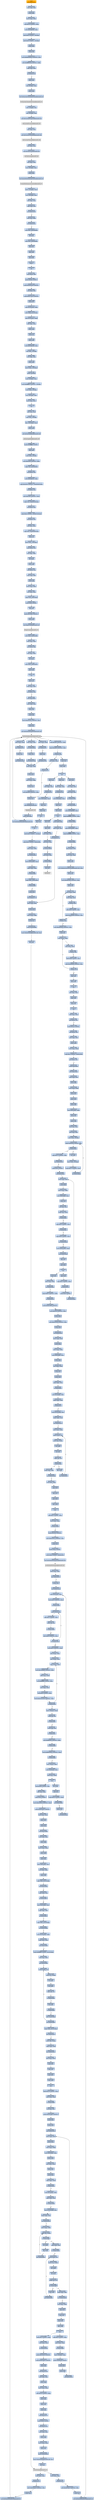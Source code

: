 digraph G {
node[shape=rectangle,style=filled,fillcolor=lightsteelblue,color=lightsteelblue]
bgcolor="transparent"
a0x00417659call_0x0041b1ae[label="start\ncall 0x0041b1ae",color="lightgrey",fillcolor="orange"];
a0x0041b1aemovl_edi_edi[label="0x0041b1ae\nmovl %edi, %edi"];
a0x0041b1b0pushl_ebp[label="0x0041b1b0\npushl %ebp"];
a0x0041b1b1movl_esp_ebp[label="0x0041b1b1\nmovl %esp, %ebp"];
a0x0041b1b3subl_0x10UINT8_esp[label="0x0041b1b3\nsubl $0x10<UINT8>, %esp"];
a0x0041b1b6movl_0x004063b8_eax[label="0x0041b1b6\nmovl 0x004063b8, %eax"];
a0x0041b1bbandl_0x0UINT8__8ebp_[label="0x0041b1bb\nandl $0x0<UINT8>, -8(%ebp)"];
a0x0041b1bfandl_0x0UINT8__4ebp_[label="0x0041b1bf\nandl $0x0<UINT8>, -4(%ebp)"];
a0x0041b1c3pushl_ebx[label="0x0041b1c3\npushl %ebx"];
a0x0041b1c4pushl_edi[label="0x0041b1c4\npushl %edi"];
a0x0041b1c5movl_0xbb40e64eUINT32_edi[label="0x0041b1c5\nmovl $0xbb40e64e<UINT32>, %edi"];
a0x0041b1camovl_0xffff0000UINT32_ebx[label="0x0041b1ca\nmovl $0xffff0000<UINT32>, %ebx"];
a0x0041b1cfcmpl_edi_eax[label="0x0041b1cf\ncmpl %edi, %eax"];
a0x0041b1d1je_0x0041b1e0[label="0x0041b1d1\nje 0x0041b1e0"];
a0x0041b1e0pushl_esi[label="0x0041b1e0\npushl %esi"];
a0x0041b1e1leal__8ebp__eax[label="0x0041b1e1\nleal -8(%ebp), %eax"];
a0x0041b1e4pushl_eax[label="0x0041b1e4\npushl %eax"];
a0x0041b1e5call_GetSystemTimeAsFileTime_kernel32_dll[label="0x0041b1e5\ncall GetSystemTimeAsFileTime@kernel32.dll"];
GetSystemTimeAsFileTime_kernel32_dll[label="GetSystemTimeAsFileTime@kernel32.dll",color="lightgrey",fillcolor="lightgrey"];
a0x0041b1ebmovl__4ebp__esi[label="0x0041b1eb\nmovl -4(%ebp), %esi"];
a0x0041b1eexorl__8ebp__esi[label="0x0041b1ee\nxorl -8(%ebp), %esi"];
a0x0041b1f1call_GetCurrentProcessId_kernel32_dll[label="0x0041b1f1\ncall GetCurrentProcessId@kernel32.dll"];
GetCurrentProcessId_kernel32_dll[label="GetCurrentProcessId@kernel32.dll",color="lightgrey",fillcolor="lightgrey"];
a0x0041b1f7xorl_eax_esi[label="0x0041b1f7\nxorl %eax, %esi"];
a0x0041b1f9call_GetCurrentThreadId_kernel32_dll[label="0x0041b1f9\ncall GetCurrentThreadId@kernel32.dll"];
GetCurrentThreadId_kernel32_dll[label="GetCurrentThreadId@kernel32.dll",color="lightgrey",fillcolor="lightgrey"];
a0x0041b1ffxorl_eax_esi[label="0x0041b1ff\nxorl %eax, %esi"];
a0x0041b201call_GetTickCount_kernel32_dll[label="0x0041b201\ncall GetTickCount@kernel32.dll"];
GetTickCount_kernel32_dll[label="GetTickCount@kernel32.dll",color="lightgrey",fillcolor="lightgrey"];
a0x0041b207xorl_eax_esi[label="0x0041b207\nxorl %eax, %esi"];
a0x0041b209leal__16ebp__eax[label="0x0041b209\nleal -16(%ebp), %eax"];
a0x0041b20cpushl_eax[label="0x0041b20c\npushl %eax"];
a0x0041b20dcall_QueryPerformanceCounter_kernel32_dll[label="0x0041b20d\ncall QueryPerformanceCounter@kernel32.dll"];
QueryPerformanceCounter_kernel32_dll[label="QueryPerformanceCounter@kernel32.dll",color="lightgrey",fillcolor="lightgrey"];
a0x0041b213movl__12ebp__eax[label="0x0041b213\nmovl -12(%ebp), %eax"];
a0x0041b216xorl__16ebp__eax[label="0x0041b216\nxorl -16(%ebp), %eax"];
a0x0041b219xorl_eax_esi[label="0x0041b219\nxorl %eax, %esi"];
a0x0041b21bcmpl_edi_esi[label="0x0041b21b\ncmpl %edi, %esi"];
a0x0041b21djne_0x0041b226[label="0x0041b21d\njne 0x0041b226"];
a0x0041b226testl_esi_ebx[label="0x0041b226\ntestl %esi, %ebx"];
a0x0041b228jne_0x0041b231[label="0x0041b228\njne 0x0041b231"];
a0x0041b231movl_esi_0x004063b8[label="0x0041b231\nmovl %esi, 0x004063b8"];
a0x0041b237notl_esi[label="0x0041b237\nnotl %esi"];
a0x0041b239movl_esi_0x004063bc[label="0x0041b239\nmovl %esi, 0x004063bc"];
a0x0041b23fpopl_esi[label="0x0041b23f\npopl %esi"];
a0x0041b240popl_edi[label="0x0041b240\npopl %edi"];
a0x0041b241popl_ebx[label="0x0041b241\npopl %ebx"];
a0x0041b242leave_[label="0x0041b242\nleave "];
a0x0041b243ret[label="0x0041b243\nret"];
a0x0041765ejmp_0x004174db[label="0x0041765e\njmp 0x004174db"];
a0x004174dbpushl_0x58UINT8[label="0x004174db\npushl $0x58<UINT8>"];
a0x004174ddpushl_0x403428UINT32[label="0x004174dd\npushl $0x403428<UINT32>"];
a0x004174e2call_0x00417664[label="0x004174e2\ncall 0x00417664"];
a0x00417664pushl_0x4176c0UINT32[label="0x00417664\npushl $0x4176c0<UINT32>"];
a0x00417669pushl_fs_0[label="0x00417669\npushl %fs:0"];
a0x00417670movl_0x10esp__eax[label="0x00417670\nmovl 0x10(%esp), %eax"];
a0x00417674movl_ebp_0x10esp_[label="0x00417674\nmovl %ebp, 0x10(%esp)"];
a0x00417678leal_0x10esp__ebp[label="0x00417678\nleal 0x10(%esp), %ebp"];
a0x0041767csubl_eax_esp[label="0x0041767c\nsubl %eax, %esp"];
a0x0041767epushl_ebx[label="0x0041767e\npushl %ebx"];
a0x0041767fpushl_esi[label="0x0041767f\npushl %esi"];
a0x00417680pushl_edi[label="0x00417680\npushl %edi"];
a0x00417681movl_0x004063b8_eax[label="0x00417681\nmovl 0x004063b8, %eax"];
a0x00417686xorl_eax__4ebp_[label="0x00417686\nxorl %eax, -4(%ebp)"];
a0x00417689xorl_ebp_eax[label="0x00417689\nxorl %ebp, %eax"];
a0x0041768bpushl_eax[label="0x0041768b\npushl %eax"];
a0x0041768cmovl_esp__24ebp_[label="0x0041768c\nmovl %esp, -24(%ebp)"];
a0x0041768fpushl__8ebp_[label="0x0041768f\npushl -8(%ebp)"];
a0x00417692movl__4ebp__eax[label="0x00417692\nmovl -4(%ebp), %eax"];
a0x00417695movl_0xfffffffeUINT32__4ebp_[label="0x00417695\nmovl $0xfffffffe<UINT32>, -4(%ebp)"];
a0x0041769cmovl_eax__8ebp_[label="0x0041769c\nmovl %eax, -8(%ebp)"];
a0x0041769fleal__16ebp__eax[label="0x0041769f\nleal -16(%ebp), %eax"];
a0x004176a2movl_eax_fs_0[label="0x004176a2\nmovl %eax, %fs:0"];
a0x004176a8ret[label="0x004176a8\nret"];
a0x004174e7xorl_esi_esi[label="0x004174e7\nxorl %esi, %esi"];
a0x004174e9movl_esi__4ebp_[label="0x004174e9\nmovl %esi, -4(%ebp)"];
a0x004174ecleal__104ebp__eax[label="0x004174ec\nleal -104(%ebp), %eax"];
a0x004174efpushl_eax[label="0x004174ef\npushl %eax"];
a0x004174f0call_GetStartupInfoA_kernel32_dll[label="0x004174f0\ncall GetStartupInfoA@kernel32.dll"];
GetStartupInfoA_kernel32_dll[label="GetStartupInfoA@kernel32.dll",color="lightgrey",fillcolor="lightgrey"];
a0x004174f6pushl_0xfffffffeUINT8[label="0x004174f6\npushl $0xfffffffe<UINT8>"];
a0x004174f8popl_edi[label="0x004174f8\npopl %edi"];
a0x004174f9movl_edi__4ebp_[label="0x004174f9\nmovl %edi, -4(%ebp)"];
a0x004174fcmovl_0x5a4dUINT32_eax[label="0x004174fc\nmovl $0x5a4d<UINT32>, %eax"];
a0x00417501cmpw_ax_0x00400000[label="0x00417501\ncmpw %ax, 0x00400000"];
a0x00417508jne_0x00417542[label="0x00417508\njne 0x00417542"];
a0x0041750amovl_0x0040003c_eax[label="0x0041750a\nmovl 0x0040003c, %eax"];
a0x0041750fcmpl_0x4550UINT32_0x400000eax_[label="0x0041750f\ncmpl $0x4550<UINT32>, 0x400000(%eax)"];
a0x00417519jne_0x00417542[label="0x00417519\njne 0x00417542"];
a0x0041751bmovl_0x10bUINT32_ecx[label="0x0041751b\nmovl $0x10b<UINT32>, %ecx"];
a0x00417520cmpw_cx_0x400018eax_[label="0x00417520\ncmpw %cx, 0x400018(%eax)"];
a0x00417527jne_0x00417542[label="0x00417527\njne 0x00417542"];
a0x00417529cmpl_0xeUINT8_0x400074eax_[label="0x00417529\ncmpl $0xe<UINT8>, 0x400074(%eax)"];
a0x00417530jbe_0x00417542[label="0x00417530\njbe 0x00417542"];
a0x00417532xorl_ecx_ecx[label="0x00417532\nxorl %ecx, %ecx"];
a0x00417534cmpl_esi_0x4000e8eax_[label="0x00417534\ncmpl %esi, 0x4000e8(%eax)"];
a0x0041753asetne_cl[label="0x0041753a\nsetne %cl"];
a0x0041753dmovl_ecx__28ebp_[label="0x0041753d\nmovl %ecx, -28(%ebp)"];
a0x00417540jmp_0x00417545[label="0x00417540\njmp 0x00417545"];
a0x00417545xorl_ebx_ebx[label="0x00417545\nxorl %ebx, %ebx"];
a0x00417547incl_ebx[label="0x00417547\nincl %ebx"];
a0x00417548pushl_ebx[label="0x00417548\npushl %ebx"];
a0x00417549call_0x00417aca[label="0x00417549\ncall 0x00417aca"];
a0x00417acamovl_edi_edi[label="0x00417aca\nmovl %edi, %edi"];
a0x00417accpushl_ebp[label="0x00417acc\npushl %ebp"];
a0x00417acdmovl_esp_ebp[label="0x00417acd\nmovl %esp, %ebp"];
a0x00417acfxorl_eax_eax[label="0x00417acf\nxorl %eax, %eax"];
a0x00417ad1cmpl_eax_0x8ebp_[label="0x00417ad1\ncmpl %eax, 0x8(%ebp)"];
a0x00417ad4pushl_0x0UINT8[label="0x00417ad4\npushl $0x0<UINT8>"];
a0x00417ad6sete_al[label="0x00417ad6\nsete %al"];
a0x00417ad9pushl_0x1000UINT32[label="0x00417ad9\npushl $0x1000<UINT32>"];
a0x00417adepushl_eax[label="0x00417ade\npushl %eax"];
a0x00417adfcall_HeapCreate_kernel32_dll[label="0x00417adf\ncall HeapCreate@kernel32.dll"];
HeapCreate_kernel32_dll[label="HeapCreate@kernel32.dll",color="lightgrey",fillcolor="lightgrey"];
a0x00417ae5movl_eax_0x0041f098[label="0x00417ae5\nmovl %eax, 0x0041f098"];
a0x00417aeatestl_eax_eax[label="0x00417aea\ntestl %eax, %eax"];
a0x00417aecjne_0x00417af0[label="0x00417aec\njne 0x00417af0"];
a0x00417af0xorl_eax_eax[label="0x00417af0\nxorl %eax, %eax"];
a0x00417af2incl_eax[label="0x00417af2\nincl %eax"];
a0x00417af3movl_eax_0x0041fd70[label="0x00417af3\nmovl %eax, 0x0041fd70"];
a0x00417af8popl_ebp[label="0x00417af8\npopl %ebp"];
a0x00417af9ret[label="0x00417af9\nret"];
a0x0041754epopl_ecx[label="0x0041754e\npopl %ecx"];
a0x0041754ftestl_eax_eax[label="0x0041754f\ntestl %eax, %eax"];
a0x00417551jne_0x0041755b[label="0x00417551\njne 0x0041755b"];
a0x0041755bcall_0x00419b13[label="0x0041755b\ncall 0x00419b13"];
a0x00419b13movl_edi_edi[label="0x00419b13\nmovl %edi, %edi"];
a0x00419b15pushl_esi[label="0x00419b15\npushl %esi"];
a0x00419b16pushl_edi[label="0x00419b16\npushl %edi"];
a0x00419b17movl_0x401aacUINT32_esi[label="0x00419b17\nmovl $0x401aac<UINT32>, %esi"];
a0x00419b1cpushl_esi[label="0x00419b1c\npushl %esi"];
a0x00419b1dcall_GetModuleHandleW_kernel32_dll[label="0x00419b1d\ncall GetModuleHandleW@kernel32.dll"];
GetModuleHandleW_kernel32_dll[label="GetModuleHandleW@kernel32.dll",color="lightgrey",fillcolor="lightgrey"];
a0x00419b23testl_eax_eax[label="0x00419b23\ntestl %eax, %eax"];
a0x00419b25jne_0x00419b2e[label="0x00419b25\njne 0x00419b2e"];
a0x00419b27pushl_esi[label="0x00419b27\npushl %esi"];
a0x00419b28call_0x0041876d[label="0x00419b28\ncall 0x0041876d"];
a0x0041876dmovl_edi_edi[label="0x0041876d\nmovl %edi, %edi"];
a0x0041876fpushl_ebp[label="0x0041876f\npushl %ebp"];
a0x00418770movl_esp_ebp[label="0x00418770\nmovl %esp, %ebp"];
a0x00418772pushl_edi[label="0x00418772\npushl %edi"];
a0x00418773movl_0x3e8UINT32_edi[label="0x00418773\nmovl $0x3e8<UINT32>, %edi"];
a0x00418778pushl_edi[label="0x00418778\npushl %edi"];
a0x00418779call_Sleep_kernel32_dll[label="0x00418779\ncall Sleep@kernel32.dll"];
Sleep_kernel32_dll[label="Sleep@kernel32.dll",color="lightgrey",fillcolor="lightgrey"];
a0x0041877fpushl_0x8ebp_[label="0x0041877f\npushl 0x8(%ebp)"];
a0x00418782call_GetModuleHandleW_kernel32_dll[label="0x00418782\ncall GetModuleHandleW@kernel32.dll"];
a0x00418788addl_0x3e8UINT32_edi[label="0x00418788\naddl $0x3e8<UINT32>, %edi"];
a0x0041878ecmpl_0xea60UINT32_edi[label="0x0041878e\ncmpl $0xea60<UINT32>, %edi"];
a0x00418794ja_0x0041879a[label="0x00418794\nja 0x0041879a"];
a0x00418796testl_eax_eax[label="0x00418796\ntestl %eax, %eax"];
a0x00418798je_0x00418778[label="0x00418798\nje 0x00418778"];
a0x0041879apopl_edi[label="0x0041879a\npopl %edi"];
a0x0041879bpopl_ebp[label="0x0041879b\npopl %ebp"];
a0x0041879cret[label="0x0041879c\nret"];
a0x00419b2dpopl_ecx[label="0x00419b2d\npopl %ecx"];
a0x00419b2emovl_eax_edi[label="0x00419b2e\nmovl %eax, %edi"];
a0x00419b30testl_edi_edi[label="0x00419b30\ntestl %edi, %edi"];
a0x00419b32je_0x00419c96[label="0x00419b32\nje 0x00419c96"];
a0x00419c96call_0x0041982d[label="0x00419c96\ncall 0x0041982d"];
a0x0041982dmovl_0x004069d8_eax[label="0x0041982d\nmovl 0x004069d8, %eax"];
a0x00419832cmpl_0xffffffffUINT8_eax[label="0x00419832\ncmpl $0xffffffff<UINT8>, %eax"];
a0x00419835je_0x0041984d[label="0x00419835\nje 0x0041984d"];
a0x0041984dmovl_0x004069dc_eax[label="0x0041984d\nmovl 0x004069dc, %eax"];
a0x00419852cmpl_0xffffffffUINT8_eax[label="0x00419852\ncmpl $0xffffffff<UINT8>, %eax"];
a0x00419855je_0x00419865[label="0x00419855\nje 0x00419865"];
a0x00419865jmp_0x00417b45[label="0x00419865\njmp 0x00417b45"];
a0x00417b45movl_edi_edi[label="0x00417b45\nmovl %edi, %edi"];
a0x00417b47pushl_ebx[label="0x00417b47\npushl %ebx"];
a0x00417b48movl_DeleteCriticalSection_kernel32_dll_ebx[label="0x00417b48\nmovl DeleteCriticalSection@kernel32.dll, %ebx"];
a0x00417b4epushl_esi[label="0x00417b4e\npushl %esi"];
a0x00417b4fmovl_0x4061d8UINT32_esi[label="0x00417b4f\nmovl $0x4061d8<UINT32>, %esi"];
a0x00417b54pushl_edi[label="0x00417b54\npushl %edi"];
a0x00417b55movl_esi__edi[label="0x00417b55\nmovl (%esi), %edi"];
a0x00417b57testl_edi_edi[label="0x00417b57\ntestl %edi, %edi"];
a0x00417b59je_0x00417b6e[label="0x00417b59\nje 0x00417b6e"];
a0x00417b6eaddl_0x8UINT8_esi[label="0x00417b6e\naddl $0x8<UINT8>, %esi"];
a0x00417b71cmpl_0x4062f8UINT32_esi[label="0x00417b71\ncmpl $0x4062f8<UINT32>, %esi"];
a0x00417b77jl_0x00417b55[label="0x00417b77\njl 0x00417b55"];
a0x00417b79movl_0x4061d8UINT32_esi[label="0x00417b79\nmovl $0x4061d8<UINT32>, %esi"];
a0x00417b7epopl_edi[label="0x00417b7e\npopl %edi"];
a0x00417b7fmovl_esi__eax[label="0x00417b7f\nmovl (%esi), %eax"];
a0x00417b81testl_eax_eax[label="0x00417b81\ntestl %eax, %eax"];
a0x00417b83je_0x00417b8e[label="0x00417b83\nje 0x00417b8e"];
a0x00417b8eaddl_0x8UINT8_esi[label="0x00417b8e\naddl $0x8<UINT8>, %esi"];
a0x00417b91cmpl_0x4062f8UINT32_esi[label="0x00417b91\ncmpl $0x4062f8<UINT32>, %esi"];
a0x00417b97jl_0x00417b7f[label="0x00417b97\njl 0x00417b7f"];
a0x00417b99popl_esi[label="0x00417b99\npopl %esi"];
a0x00417b9apopl_ebx[label="0x00417b9a\npopl %ebx"];
a0x00417b9bret[label="0x00417b9b\nret"];
a0x00419c9bxorl_eax_eax[label="0x00419c9b\nxorl %eax, %eax"];
a0x00419c9dpopl_edi[label="0x00419c9d\npopl %edi"];
a0x00419c9epopl_esi[label="0x00419c9e\npopl %esi"];
a0x00419c9fret[label="0x00419c9f\nret"];
a0x00417560testl_eax_eax[label="0x00417560\ntestl %eax, %eax"];
a0x00417562jne_0x0041756c[label="0x00417562\njne 0x0041756c"];
a0x00417564pushl_0x10UINT8[label="0x00417564\npushl $0x10<UINT8>"];
a0x00417566call_0x004174b2[label="0x00417566\ncall 0x004174b2"];
a0x004174b2movl_edi_edi[label="0x004174b2\nmovl %edi, %edi"];
a0x004174b4pushl_ebp[label="0x004174b4\npushl %ebp"];
a0x004174b5movl_esp_ebp[label="0x004174b5\nmovl %esp, %ebp"];
a0x004174b7cmpl_0x1UINT8_0x0041f094[label="0x004174b7\ncmpl $0x1<UINT8>, 0x0041f094"];
a0x004174bejne_0x004174c5[label="0x004174be\njne 0x004174c5"];
a0x004174c5pushl_0x8ebp_[label="0x004174c5\npushl 0x8(%ebp)"];
a0x004174c8call_0x00418aa5[label="0x004174c8\ncall 0x00418aa5"];
a0x00418aa5movl_edi_edi[label="0x00418aa5\nmovl %edi, %edi"];
a0x00418aa7pushl_ebp[label="0x00418aa7\npushl %ebp"];
a0x00418aa8movl_esp_ebp[label="0x00418aa8\nmovl %esp, %ebp"];
a0x00418aaapushl_ecx[label="0x00418aaa\npushl %ecx"];
a0x00418aabpushl_ecx[label="0x00418aab\npushl %ecx"];
a0x00418aacpushl_ebx[label="0x00418aac\npushl %ebx"];
a0x00418aadmovl_0x8ebp__ebx[label="0x00418aad\nmovl 0x8(%ebp), %ebx"];
a0x00418ab0pushl_esi[label="0x00418ab0\npushl %esi"];
a0x00418ab1pushl_edi[label="0x00418ab1\npushl %edi"];
a0x00418ab2xorl_esi_esi[label="0x00418ab2\nxorl %esi, %esi"];
a0x00418ab4xorl_edi_edi[label="0x00418ab4\nxorl %edi, %edi"];
a0x00418ab6movl_edi__4ebp_[label="0x00418ab6\nmovl %edi, -4(%ebp)"];
a0x00418ab9cmpl_0x406300edi8__ebx[label="0x00418ab9\ncmpl 0x406300(,%edi,8), %ebx"];
a0x00418ac0je_0x00418acb[label="0x00418ac0\nje 0x00418acb"];
a0x00418ac2incl_edi[label="0x00418ac2\nincl %edi"];
a0x00418ac3movl_edi__4ebp_[label="0x00418ac3\nmovl %edi, -4(%ebp)"];
a0x00418ac6cmpl_0x17UINT8_edi[label="0x00418ac6\ncmpl $0x17<UINT8>, %edi"];
a0x00418ac9jb_0x00418ab9[label="0x00418ac9\njb 0x00418ab9"];
a0x00418acbcmpl_0x17UINT8_edi[label="0x00418acb\ncmpl $0x17<UINT8>, %edi"];
a0x00418acejae_0x00418c4b[label="0x00418ace\njae 0x00418c4b"];
a0x00418ad4pushl_0x3UINT8[label="0x00418ad4\npushl $0x3<UINT8>"];
a0x00418ad6call_0x0041baa7[label="0x00418ad6\ncall 0x0041baa7"];
a0x0041baa7movl_edi_edi[label="0x0041baa7\nmovl %edi, %edi"];
a0x0041baa9pushl_ebp[label="0x0041baa9\npushl %ebp"];
a0x0041baaamovl_esp_ebp[label="0x0041baaa\nmovl %esp, %ebp"];
a0x0041baacmovl_0x8ebp__ecx[label="0x0041baac\nmovl 0x8(%ebp), %ecx"];
a0x0041baafpushl_esi[label="0x0041baaf\npushl %esi"];
a0x0041bab0xorl_esi_esi[label="0x0041bab0\nxorl %esi, %esi"];
a0x0041bab2cmpl_esi_ecx[label="0x0041bab2\ncmpl %esi, %ecx"];
a0x0041bab4jl_0x0041bad4[label="0x0041bab4\njl 0x0041bad4"];
a0x0041bab6cmpl_0x2UINT8_ecx[label="0x0041bab6\ncmpl $0x2<UINT8>, %ecx"];
a0x0041bab9jle_0x0041bac7[label="0x0041bab9\njle 0x0041bac7"];
a0x0041babbcmpl_0x3UINT8_ecx[label="0x0041babb\ncmpl $0x3<UINT8>, %ecx"];
a0x0041babejne_0x0041bad4[label="0x0041babe\njne 0x0041bad4"];
a0x0041bac0movl_0x0041f094_eax[label="0x0041bac0\nmovl 0x0041f094, %eax"];
a0x0041bac5jmp_0x0041baef[label="0x0041bac5\njmp 0x0041baef"];
a0x0041baefpopl_esi[label="0x0041baef\npopl %esi"];
a0x0041baf0popl_ebp[label="0x0041baf0\npopl %ebp"];
a0x0041baf1ret[label="0x0041baf1\nret"];
a0x00418adbpopl_ecx[label="0x00418adb\npopl %ecx"];
a0x00418adccmpl_0x1UINT8_eax[label="0x00418adc\ncmpl $0x1<UINT8>, %eax"];
a0x00418adfje_0x00418c19[label="0x00418adf\nje 0x00418c19"];
a0x00418ae5pushl_0x3UINT8[label="0x00418ae5\npushl $0x3<UINT8>"];
a0x00418ae7call_0x0041baa7[label="0x00418ae7\ncall 0x0041baa7"];
a0x00418aecpopl_ecx[label="0x00418aec\npopl %ecx"];
a0x00418aedtestl_eax_eax[label="0x00418aed\ntestl %eax, %eax"];
a0x00418aefjne_0x00418afe[label="0x00418aef\njne 0x00418afe"];
a0x00418afecmpl_0xfcUINT32_ebx[label="0x00418afe\ncmpl $0xfc<UINT32>, %ebx"];
a0x00418b04je_0x00418c4b[label="0x00418b04\nje 0x00418c4b"];
a0x00418b0apushl_0x4019f8UINT32[label="0x00418b0a\npushl $0x4019f8<UINT32>"];
a0x00418b0fmovl_0x314UINT32_ebx[label="0x00418b0f\nmovl $0x314<UINT32>, %ebx"];
a0x00418b14pushl_ebx[label="0x00418b14\npushl %ebx"];
a0x00418b15movl_0x41f228UINT32_edi[label="0x00418b15\nmovl $0x41f228<UINT32>, %edi"];
a0x00418b1apushl_edi[label="0x00418b1a\npushl %edi"];
a0x00418b1bcall_0x0041ba3f[label="0x00418b1b\ncall 0x0041ba3f"];
a0x0041ba3fmovl_edi_edi[label="0x0041ba3f\nmovl %edi, %edi"];
a0x0041ba41pushl_ebp[label="0x0041ba41\npushl %ebp"];
a0x0041ba42movl_esp_ebp[label="0x0041ba42\nmovl %esp, %ebp"];
a0x0041ba44movl_0x8ebp__ecx[label="0x0041ba44\nmovl 0x8(%ebp), %ecx"];
a0x0041ba47pushl_ebx[label="0x0041ba47\npushl %ebx"];
a0x0041ba48xorl_ebx_ebx[label="0x0041ba48\nxorl %ebx, %ebx"];
a0x0041ba4apushl_esi[label="0x0041ba4a\npushl %esi"];
a0x0041ba4bpushl_edi[label="0x0041ba4b\npushl %edi"];
a0x0041ba4ccmpl_ebx_ecx[label="0x0041ba4c\ncmpl %ebx, %ecx"];
a0x0041ba4eje_0x0041ba57[label="0x0041ba4e\nje 0x0041ba57"];
a0x0041ba50movl_0xcebp__edi[label="0x0041ba50\nmovl 0xc(%ebp), %edi"];
a0x0041ba53cmpl_ebx_edi[label="0x0041ba53\ncmpl %ebx, %edi"];
a0x0041ba55ja_0x0041ba72[label="0x0041ba55\nja 0x0041ba72"];
a0x0041ba72movl_0x10ebp__esi[label="0x0041ba72\nmovl 0x10(%ebp), %esi"];
a0x0041ba75cmpl_ebx_esi[label="0x0041ba75\ncmpl %ebx, %esi"];
a0x0041ba77jne_0x0041ba7d[label="0x0041ba77\njne 0x0041ba7d"];
a0x0041ba7dmovl_ecx_edx[label="0x0041ba7d\nmovl %ecx, %edx"];
a0x0041ba7fmovb_esi__al[label="0x0041ba7f\nmovb (%esi), %al"];
a0x0041ba81movb_al_edx_[label="0x0041ba81\nmovb %al, (%edx)"];
a0x0041ba83incl_edx[label="0x0041ba83\nincl %edx"];
a0x0041ba84incl_esi[label="0x0041ba84\nincl %esi"];
a0x0041ba85cmpb_bl_al[label="0x0041ba85\ncmpb %bl, %al"];
a0x0041ba87je_0x0041ba8c[label="0x0041ba87\nje 0x0041ba8c"];
a0x0041ba89decl_edi[label="0x0041ba89\ndecl %edi"];
a0x0041ba8ajne_0x0041ba7f[label="0x0041ba8a\njne 0x0041ba7f"];
a0x0041ba8ccmpl_ebx_edi[label="0x0041ba8c\ncmpl %ebx, %edi"];
a0x0041ba8ejne_0x0041baa0[label="0x0041ba8e\njne 0x0041baa0"];
a0x0041baa0xorl_eax_eax[label="0x0041baa0\nxorl %eax, %eax"];
a0x0041baa2popl_edi[label="0x0041baa2\npopl %edi"];
a0x0041baa3popl_esi[label="0x0041baa3\npopl %esi"];
a0x0041baa4popl_ebx[label="0x0041baa4\npopl %ebx"];
a0x0041baa5popl_ebp[label="0x0041baa5\npopl %ebp"];
a0x0041baa6ret[label="0x0041baa6\nret"];
a0x00418b20addl_0xcUINT8_esp[label="0x00418b20\naddl $0xc<UINT8>, %esp"];
a0x00418b23testl_eax_eax[label="0x00418b23\ntestl %eax, %eax"];
a0x00418b25je_0x00418b34[label="0x00418b25\nje 0x00418b34"];
a0x00418b34pushl_0x104UINT32[label="0x00418b34\npushl $0x104<UINT32>"];
a0x00418b39movl_0x41f241UINT32_esi[label="0x00418b39\nmovl $0x41f241<UINT32>, %esi"];
a0x00418b3epushl_esi[label="0x00418b3e\npushl %esi"];
a0x00418b3fpushl_0x0UINT8[label="0x00418b3f\npushl $0x0<UINT8>"];
a0x00418b41movb_0x0UINT8_0x0041f345[label="0x00418b41\nmovb $0x0<UINT8>, 0x0041f345"];
a0x00418b48call_GetModuleFileNameA_kernel32_dll[label="0x00418b48\ncall GetModuleFileNameA@kernel32.dll"];
GetModuleFileNameA_kernel32_dll[label="GetModuleFileNameA@kernel32.dll",color="lightgrey",fillcolor="lightgrey"];
a0x00418b4etestl_eax_eax[label="0x00418b4e\ntestl %eax, %eax"];
a0x00418b50jne_0x00418b78[label="0x00418b50\njne 0x00418b78"];
a0x00418b78pushl_esi[label="0x00418b78\npushl %esi"];
a0x00418b79call_0x00419ca0[label="0x00418b79\ncall 0x00419ca0"];
a0x00419ca0movl_0x4esp__ecx[label="0x00419ca0\nmovl 0x4(%esp), %ecx"];
a0x00419ca4testl_0x3UINT32_ecx[label="0x00419ca4\ntestl $0x3<UINT32>, %ecx"];
a0x00419caaje_0x00419cd0[label="0x00419caa\nje 0x00419cd0"];
a0x00419cacmovb_ecx__al[label="0x00419cac\nmovb (%ecx), %al"];
a0x00419caeaddl_0x1UINT8_ecx[label="0x00419cae\naddl $0x1<UINT8>, %ecx"];
a0x00419cb1testb_al_al[label="0x00419cb1\ntestb %al, %al"];
a0x00419cb3je_0x00419d03[label="0x00419cb3\nje 0x00419d03"];
a0x00419cb5testl_0x3UINT32_ecx[label="0x00419cb5\ntestl $0x3<UINT32>, %ecx"];
a0x00419cbbjne_0x00419cac[label="0x00419cbb\njne 0x00419cac"];
a0x00419cbdaddl_0x0UINT32_eax[label="0x00419cbd\naddl $0x0<UINT32>, %eax"];
a0x00419cc2leal_esp__esp[label="0x00419cc2\nleal (%esp), %esp"];
a0x00419cc9leal_esp__esp[label="0x00419cc9\nleal (%esp), %esp"];
a0x00419cd0movl_ecx__eax[label="0x00419cd0\nmovl (%ecx), %eax"];
a0x00419cd2movl_0x7efefeffUINT32_edx[label="0x00419cd2\nmovl $0x7efefeff<UINT32>, %edx"];
a0x00419cd7addl_eax_edx[label="0x00419cd7\naddl %eax, %edx"];
a0x00419cd9xorl_0xffffffffUINT8_eax[label="0x00419cd9\nxorl $0xffffffff<UINT8>, %eax"];
a0x00419cdcxorl_edx_eax[label="0x00419cdc\nxorl %edx, %eax"];
a0x00419cdeaddl_0x4UINT8_ecx[label="0x00419cde\naddl $0x4<UINT8>, %ecx"];
a0x00419ce1testl_0x81010100UINT32_eax[label="0x00419ce1\ntestl $0x81010100<UINT32>, %eax"];
a0x00419ce6je_0x00419cd0[label="0x00419ce6\nje 0x00419cd0"];
a0x00419ce8movl__4ecx__eax[label="0x00419ce8\nmovl -4(%ecx), %eax"];
a0x00419cebtestb_al_al[label="0x00419ceb\ntestb %al, %al"];
a0x00419cedje_0x00419d21[label="0x00419ced\nje 0x00419d21"];
a0x00419ceftestb_ah_ah[label="0x00419cef\ntestb %ah, %ah"];
a0x00419cf1je_0x00419d17[label="0x00419cf1\nje 0x00419d17"];
a0x00419cf3testl_0xff0000UINT32_eax[label="0x00419cf3\ntestl $0xff0000<UINT32>, %eax"];
a0x00419cf8je_0x00419d0d[label="0x00419cf8\nje 0x00419d0d"];
a0x00419cfatestl_0xff000000UINT32_eax[label="0x00419cfa\ntestl $0xff000000<UINT32>, %eax"];
a0x00419cffje_0x00419d03[label="0x00419cff\nje 0x00419d03"];
a0x00419d03leal__1ecx__eax[label="0x00419d03\nleal -1(%ecx), %eax"];
a0x00419d06movl_0x4esp__ecx[label="0x00419d06\nmovl 0x4(%esp), %ecx"];
a0x00419d0asubl_ecx_eax[label="0x00419d0a\nsubl %ecx, %eax"];
a0x00419d0cret[label="0x00419d0c\nret"];
a0x00418b7eincl_eax[label="0x00418b7e\nincl %eax"];
a0x00418b7fpopl_ecx[label="0x00418b7f\npopl %ecx"];
a0x00418b80cmpl_0x3cUINT8_eax[label="0x00418b80\ncmpl $0x3c<UINT8>, %eax"];
a0x00418b83jbe_0x00418bbd[label="0x00418b83\njbe 0x00418bbd"];
a0x00418b85pushl_esi[label="0x00418b85\npushl %esi"];
a0x00418b86call_0x00419ca0[label="0x00418b86\ncall 0x00419ca0"];
a0x00418b8bsubl_0x3bUINT8_esi[label="0x00418b8b\nsubl $0x3b<UINT8>, %esi"];
a0x00418b8eaddl_esi_eax[label="0x00418b8e\naddl %esi, %eax"];
a0x00418b90pushl_0x3UINT8[label="0x00418b90\npushl $0x3<UINT8>"];
a0x00418b92movl_0x41f53cUINT32_ecx[label="0x00418b92\nmovl $0x41f53c<UINT32>, %ecx"];
a0x00418b97pushl_0x4019dcUINT32[label="0x00418b97\npushl $0x4019dc<UINT32>"];
a0x00418b9csubl_eax_ecx[label="0x00418b9c\nsubl %eax, %ecx"];
a0x00418b9epushl_ecx[label="0x00418b9e\npushl %ecx"];
a0x00418b9fpushl_eax[label="0x00418b9f\npushl %eax"];
a0x00418ba0call_0x0041b98a[label="0x00418ba0\ncall 0x0041b98a"];
a0x0041b98amovl_edi_edi[label="0x0041b98a\nmovl %edi, %edi"];
a0x0041b98cpushl_ebp[label="0x0041b98c\npushl %ebp"];
a0x0041b98dmovl_esp_ebp[label="0x0041b98d\nmovl %esp, %ebp"];
a0x0041b98fpushl_ebx[label="0x0041b98f\npushl %ebx"];
a0x0041b990pushl_esi[label="0x0041b990\npushl %esi"];
a0x0041b991movl_0x8ebp__esi[label="0x0041b991\nmovl 0x8(%ebp), %esi"];
a0x0041b994xorl_ebx_ebx[label="0x0041b994\nxorl %ebx, %ebx"];
a0x0041b996pushl_edi[label="0x0041b996\npushl %edi"];
a0x0041b997cmpl_ebx_0x14ebp_[label="0x0041b997\ncmpl %ebx, 0x14(%ebp)"];
a0x0041b99ajne_0x0041b9ac[label="0x0041b99a\njne 0x0041b9ac"];
a0x0041b9accmpl_ebx_esi[label="0x0041b9ac\ncmpl %ebx, %esi"];
a0x0041b9aeje_0x0041b9b7[label="0x0041b9ae\nje 0x0041b9b7"];
a0x0041b9b0movl_0xcebp__edi[label="0x0041b9b0\nmovl 0xc(%ebp), %edi"];
a0x0041b9b3cmpl_ebx_edi[label="0x0041b9b3\ncmpl %ebx, %edi"];
a0x0041b9b5ja_0x0041b9d2[label="0x0041b9b5\nja 0x0041b9d2"];
a0x0041b9d2cmpl_ebx_0x14ebp_[label="0x0041b9d2\ncmpl %ebx, 0x14(%ebp)"];
a0x0041b9d5jne_0x0041b9db[label="0x0041b9d5\njne 0x0041b9db"];
a0x0041b9dbmovl_0x10ebp__edx[label="0x0041b9db\nmovl 0x10(%ebp), %edx"];
a0x0041b9decmpl_ebx_edx[label="0x0041b9de\ncmpl %ebx, %edx"];
a0x0041b9e0jne_0x0041b9e6[label="0x0041b9e0\njne 0x0041b9e6"];
a0x0041b9e6cmpl_0xffffffffUINT8_0x14ebp_[label="0x0041b9e6\ncmpl $0xffffffff<UINT8>, 0x14(%ebp)"];
a0x0041b9eamovl_esi_eax[label="0x0041b9ea\nmovl %esi, %eax"];
a0x0041b9ecjne_0x0041b9fd[label="0x0041b9ec\njne 0x0041b9fd"];
a0x0041b9fdmovb_edx__cl[label="0x0041b9fd\nmovb (%edx), %cl"];
a0x0041b9ffmovb_cl_eax_[label="0x0041b9ff\nmovb %cl, (%eax)"];
a0x0041ba01incl_eax[label="0x0041ba01\nincl %eax"];
a0x0041ba02incl_edx[label="0x0041ba02\nincl %edx"];
a0x0041ba03cmpb_bl_cl[label="0x0041ba03\ncmpb %bl, %cl"];
a0x0041ba05je_0x0041ba0f[label="0x0041ba05\nje 0x0041ba0f"];
a0x0041ba07decl_edi[label="0x0041ba07\ndecl %edi"];
a0x0041ba08je_0x0041ba0f[label="0x0041ba08\nje 0x0041ba0f"];
a0x0041ba0adecl_0x14ebp_[label="0x0041ba0a\ndecl 0x14(%ebp)"];
a0x0041ba0djne_0x0041b9fd[label="0x0041ba0d\njne 0x0041b9fd"];
a0x0041ba0fcmpl_ebx_0x14ebp_[label="0x0041ba0f\ncmpl %ebx, 0x14(%ebp)"];
a0x0041ba12jne_0x0041ba16[label="0x0041ba12\njne 0x0041ba16"];
a0x0041ba14movb_bl_eax_[label="0x0041ba14\nmovb %bl, (%eax)"];
a0x0041ba16cmpl_ebx_edi[label="0x0041ba16\ncmpl %ebx, %edi"];
a0x0041ba18jne_0x0041b9a5[label="0x0041ba18\njne 0x0041b9a5"];
a0x0041b9a5xorl_eax_eax[label="0x0041b9a5\nxorl %eax, %eax"];
a0x0041b9a7popl_edi[label="0x0041b9a7\npopl %edi"];
a0x0041b9a8popl_esi[label="0x0041b9a8\npopl %esi"];
a0x0041b9a9popl_ebx[label="0x0041b9a9\npopl %ebx"];
a0x0041b9aapopl_ebp[label="0x0041b9aa\npopl %ebp"];
a0x0041b9abret[label="0x0041b9ab\nret"];
a0x00418ba5addl_0x14UINT8_esp[label="0x00418ba5\naddl $0x14<UINT8>, %esp"];
a0x00418ba8testl_eax_eax[label="0x00418ba8\ntestl %eax, %eax"];
a0x00418baaje_0x00418bbd[label="0x00418baa\nje 0x00418bbd"];
a0x00418bbdxorl_esi_esi[label="0x00418bbd\nxorl %esi, %esi"];
a0x00418bbfpushl_0x4019d8UINT32[label="0x00418bbf\npushl $0x4019d8<UINT32>"];
a0x00418bc4pushl_ebx[label="0x00418bc4\npushl %ebx"];
a0x00418bc5pushl_edi[label="0x00418bc5\npushl %edi"];
a0x00418bc6call_0x0041b916[label="0x00418bc6\ncall 0x0041b916"];
a0x0041b916movl_edi_edi[label="0x0041b916\nmovl %edi, %edi"];
a0x0041b918pushl_ebp[label="0x0041b918\npushl %ebp"];
a0x0041b919movl_esp_ebp[label="0x0041b919\nmovl %esp, %ebp"];
a0x0041b91bmovl_0x8ebp__eax[label="0x0041b91b\nmovl 0x8(%ebp), %eax"];
a0x0041b91epushl_ebx[label="0x0041b91e\npushl %ebx"];
a0x0041b91fxorl_ebx_ebx[label="0x0041b91f\nxorl %ebx, %ebx"];
a0x0041b921pushl_esi[label="0x0041b921\npushl %esi"];
a0x0041b922pushl_edi[label="0x0041b922\npushl %edi"];
a0x0041b923cmpl_ebx_eax[label="0x0041b923\ncmpl %ebx, %eax"];
a0x0041b925je_0x0041b92e[label="0x0041b925\nje 0x0041b92e"];
a0x0041b927movl_0xcebp__edi[label="0x0041b927\nmovl 0xc(%ebp), %edi"];
a0x0041b92acmpl_ebx_edi[label="0x0041b92a\ncmpl %ebx, %edi"];
a0x0041b92cja_0x0041b949[label="0x0041b92c\nja 0x0041b949"];
a0x0041b949movl_0x10ebp__esi[label="0x0041b949\nmovl 0x10(%ebp), %esi"];
a0x0041b94ccmpl_ebx_esi[label="0x0041b94c\ncmpl %ebx, %esi"];
a0x0041b94ejne_0x0041b954[label="0x0041b94e\njne 0x0041b954"];
a0x0041b954movl_eax_edx[label="0x0041b954\nmovl %eax, %edx"];
a0x0041b956cmpb_bl_edx_[label="0x0041b956\ncmpb %bl, (%edx)"];
a0x0041b958je_0x0041b95e[label="0x0041b958\nje 0x0041b95e"];
a0x0041b95aincl_edx[label="0x0041b95a\nincl %edx"];
a0x0041b95bdecl_edi[label="0x0041b95b\ndecl %edi"];
a0x0041b95cjne_0x0041b956[label="0x0041b95c\njne 0x0041b956"];
a0x0041b95ecmpl_ebx_edi[label="0x0041b95e\ncmpl %ebx, %edi"];
a0x0041b960je_0x0041b950[label="0x0041b960\nje 0x0041b950"];
a0x0041b962movb_esi__cl[label="0x0041b962\nmovb (%esi), %cl"];
a0x0041b964movb_cl_edx_[label="0x0041b964\nmovb %cl, (%edx)"];
a0x0041b966incl_edx[label="0x0041b966\nincl %edx"];
a0x0041b967incl_esi[label="0x0041b967\nincl %esi"];
a0x0041b968cmpb_bl_cl[label="0x0041b968\ncmpb %bl, %cl"];
a0x0041b96aje_0x0041b96f[label="0x0041b96a\nje 0x0041b96f"];
a0x0041b96cdecl_edi[label="0x0041b96c\ndecl %edi"];
a0x0041b96djne_0x0041b962[label="0x0041b96d\njne 0x0041b962"];
a0x0041b96fcmpl_ebx_edi[label="0x0041b96f\ncmpl %ebx, %edi"];
a0x0041b971jne_0x0041b983[label="0x0041b971\njne 0x0041b983"];
a0x0041b983xorl_eax_eax[label="0x0041b983\nxorl %eax, %eax"];
a0x0041b985popl_edi[label="0x0041b985\npopl %edi"];
a0x0041b986popl_esi[label="0x0041b986\npopl %esi"];
a0x0041b987popl_ebx[label="0x0041b987\npopl %ebx"];
a0x0041b988popl_ebp[label="0x0041b988\npopl %ebp"];
a0x0041b989ret[label="0x0041b989\nret"];
a0x00418bcbaddl_0xcUINT8_esp[label="0x00418bcb\naddl $0xc<UINT8>, %esp"];
a0x00418bcetestl_eax_eax[label="0x00418bce\ntestl %eax, %eax"];
a0x00418bd0je_0x00418bdf[label="0x00418bd0\nje 0x00418bdf"];
a0x00418bdfmovl__4ebp__eax[label="0x00418bdf\nmovl -4(%ebp), %eax"];
a0x00418be2pushl_0x406304eax8_[label="0x00418be2\npushl 0x406304(,%eax,8)"];
a0x00418be9pushl_ebx[label="0x00418be9\npushl %ebx"];
a0x00418beapushl_edi[label="0x00418bea\npushl %edi"];
a0x00418bebcall_0x0041b916[label="0x00418beb\ncall 0x0041b916"];
a0x00418bf0addl_0xcUINT8_esp[label="0x00418bf0\naddl $0xc<UINT8>, %esp"];
a0x00418bf3testl_eax_eax[label="0x00418bf3\ntestl %eax, %eax"];
a0x00418bf5je_0x00418c04[label="0x00418bf5\nje 0x00418c04"];
a0x00418c04pushl_0x12010UINT32[label="0x00418c04\npushl $0x12010<UINT32>"];
a0x00418c09pushl_0x4019b0UINT32[label="0x00418c09\npushl $0x4019b0<UINT32>"];
a0x00418c0epushl_edi[label="0x00418c0e\npushl %edi"];
a0x00418c0fcall_0x0041b7ad[label="0x00418c0f\ncall 0x0041b7ad"];
a0x0041b7admovl_edi_edi[label="0x0041b7ad\nmovl %edi, %edi"];
a0x0041b7afpushl_ebp[label="0x0041b7af\npushl %ebp"];
a0x0041b7b0movl_esp_ebp[label="0x0041b7b0\nmovl %esp, %ebp"];
a0x0041b7b2subl_0x14UINT8_esp[label="0x0041b7b2\nsubl $0x14<UINT8>, %esp"];
a0x0041b7b5pushl_ebx[label="0x0041b7b5\npushl %ebx"];
a0x0041b7b6pushl_esi[label="0x0041b7b6\npushl %esi"];
a0x0041b7b7pushl_edi[label="0x0041b7b7\npushl %edi"];
a0x0041b7b8call_0x00419775[label="0x0041b7b8\ncall 0x00419775"];
a0x00419775pushl_0x0UINT8[label="0x00419775\npushl $0x0<UINT8>"];
a0x00419777call_0x00419703[label="0x00419777\ncall 0x00419703"];
a0x00419703movl_edi_edi[label="0x00419703\nmovl %edi, %edi"];
a0x00419705pushl_ebp[label="0x00419705\npushl %ebp"];
a0x00419706movl_esp_ebp[label="0x00419706\nmovl %esp, %ebp"];
a0x00419708pushl_esi[label="0x00419708\npushl %esi"];
a0x00419709pushl_0x004069dc[label="0x00419709\npushl 0x004069dc"];
a0x0041970fmovl_TlsGetValue_kernel32_dll_esi[label="0x0041970f\nmovl TlsGetValue@kernel32.dll, %esi"];
a0x00419715call_esi[label="0x00419715\ncall %esi"];
TlsGetValue_kernel32_dll[label="TlsGetValue@kernel32.dll",color="lightgrey",fillcolor="lightgrey"];
a0x00419717testl_eax_eax[label="0x00419717\ntestl %eax, %eax"];
a0x00419719je_0x0041973c[label="0x00419719\nje 0x0041973c"];
a0x0041973cmovl_0x401aacUINT32_esi[label="0x0041973c\nmovl $0x401aac<UINT32>, %esi"];
a0x00419741pushl_esi[label="0x00419741\npushl %esi"];
a0x00419742call_GetModuleHandleW_kernel32_dll[label="0x00419742\ncall GetModuleHandleW@kernel32.dll"];
a0x00419748testl_eax_eax[label="0x00419748\ntestl %eax, %eax"];
a0x0041974ajne_0x00419757[label="0x0041974a\njne 0x00419757"];
a0x0041974cpushl_esi[label="0x0041974c\npushl %esi"];
a0x0041974dcall_0x0041876d[label="0x0041974d\ncall 0x0041876d"];
a0x00419752popl_ecx[label="0x00419752\npopl %ecx"];
a0x00419753testl_eax_eax[label="0x00419753\ntestl %eax, %eax"];
a0x00419755je_0x0041976f[label="0x00419755\nje 0x0041976f"];
a0x0041976fmovl_0x8ebp__eax[label="0x0041976f\nmovl 0x8(%ebp), %eax"];
a0x00419772popl_esi[label="0x00419772\npopl %esi"];
a0x00419773popl_ebp[label="0x00419773\npopl %ebp"];
a0x00419774ret[label="0x00419774\nret"];
a0x0041977cpopl_ecx[label="0x0041977c\npopl %ecx"];
a0x0041977dret[label="0x0041977d\nret"];
a0x0041b7bdandl_0x0UINT8__4ebp_[label="0x0041b7bd\nandl $0x0<UINT8>, -4(%ebp)"];
a0x0041b7c1cmpl_0x0UINT8_0x0041f6dc[label="0x0041b7c1\ncmpl $0x0<UINT8>, 0x0041f6dc"];
a0x0041b7c8movl_eax_ebx[label="0x0041b7c8\nmovl %eax, %ebx"];
a0x0041b7cajne_0x0041b85e[label="0x0041b7ca\njne 0x0041b85e"];
a0x0041b85emovl_0x0041f6e8_eax[label="0x0041b85e\nmovl 0x0041f6e8, %eax"];
a0x0041b863cmpl_ebx_eax[label="0x0041b863\ncmpl %ebx, %eax"];
a0x0041b865je_0x0041b8b6[label="0x0041b865\nje 0x0041b8b6"];
a0x0041b867cmpl_ebx_0x0041f6ec[label="0x0041b867\ncmpl %ebx, 0x0041f6ec"];
a0x0041b86dje_0x0041b8b6[label="0x0041b86d\nje 0x0041b8b6"];
a0x0041b86fpushl_eax[label="0x0041b86f\npushl %eax"];
a0x0041b870call_0x0041977e[label="0x0041b870\ncall 0x0041977e"];
a0x0041977emovl_edi_edi[label="0x0041977e\nmovl %edi, %edi"];
a0x00419780pushl_ebp[label="0x00419780\npushl %ebp"];
a0x00419781movl_esp_ebp[label="0x00419781\nmovl %esp, %ebp"];
a0x00419783pushl_esi[label="0x00419783\npushl %esi"];
a0x00419784pushl_0x004069dc[label="0x00419784\npushl 0x004069dc"];
a0x0041978amovl_TlsGetValue_kernel32_dll_esi[label="0x0041978a\nmovl TlsGetValue@kernel32.dll, %esi"];
a0x00419790call_esi[label="0x00419790\ncall %esi"];
a0x00419792testl_eax_eax[label="0x00419792\ntestl %eax, %eax"];
a0x00419794je_0x004197b7[label="0x00419794\nje 0x004197b7"];
a0x004197b7movl_0x401aacUINT32_esi[label="0x004197b7\nmovl $0x401aac<UINT32>, %esi"];
a0x004197bcpushl_esi[label="0x004197bc\npushl %esi"];
a0x004197bdcall_GetModuleHandleW_kernel32_dll[label="0x004197bd\ncall GetModuleHandleW@kernel32.dll"];
a0x004197c3testl_eax_eax[label="0x004197c3\ntestl %eax, %eax"];
a0x004197c5jne_0x004197d2[label="0x004197c5\njne 0x004197d2"];
a0x004197c7pushl_esi[label="0x004197c7\npushl %esi"];
a0x004197c8call_0x0041876d[label="0x004197c8\ncall 0x0041876d"];
a0x004197cdpopl_ecx[label="0x004197cd\npopl %ecx"];
a0x004197cetestl_eax_eax[label="0x004197ce\ntestl %eax, %eax"];
a0x004197d0je_0x004197ea[label="0x004197d0\nje 0x004197ea"];
a0x004197eamovl_0x8ebp__eax[label="0x004197ea\nmovl 0x8(%ebp), %eax"];
a0x004197edpopl_esi[label="0x004197ed\npopl %esi"];
a0x004197eepopl_ebp[label="0x004197ee\npopl %ebp"];
a0x004197efret[label="0x004197ef\nret"];
a0x0041b875pushl_0x0041f6ec[label="0x0041b875\npushl 0x0041f6ec"];
a0x0041b87bmovl_eax_esi[label="0x0041b87b\nmovl %eax, %esi"];
a0x0041b87dcall_0x0041977e[label="0x0041b87d\ncall 0x0041977e"];
a0x0041b882popl_ecx[label="0x0041b882\npopl %ecx"];
a0x0041b883popl_ecx[label="0x0041b883\npopl %ecx"];
a0x0041b884movl_eax_edi[label="0x0041b884\nmovl %eax, %edi"];
a0x0041b886testl_esi_esi[label="0x0041b886\ntestl %esi, %esi"];
a0x0041b888je_0x0041b8b6[label="0x0041b888\nje 0x0041b8b6"];
a0x0041b88atestl_edi_edi[label="0x0041b88a\ntestl %edi, %edi"];
a0x0041b88cje_0x0041b8b6[label="0x0041b88c\nje 0x0041b8b6"];
a0x0041b88ecall_esi[label="0x0041b88e\ncall %esi"];
a0xd84db237[label="0xd84db237",color="lightgrey",fillcolor="lightgrey"];
a0x00417659call_0x0041b1ae -> a0x0041b1aemovl_edi_edi [color="#000000"];
a0x0041b1aemovl_edi_edi -> a0x0041b1b0pushl_ebp [color="#000000"];
a0x0041b1b0pushl_ebp -> a0x0041b1b1movl_esp_ebp [color="#000000"];
a0x0041b1b1movl_esp_ebp -> a0x0041b1b3subl_0x10UINT8_esp [color="#000000"];
a0x0041b1b3subl_0x10UINT8_esp -> a0x0041b1b6movl_0x004063b8_eax [color="#000000"];
a0x0041b1b6movl_0x004063b8_eax -> a0x0041b1bbandl_0x0UINT8__8ebp_ [color="#000000"];
a0x0041b1bbandl_0x0UINT8__8ebp_ -> a0x0041b1bfandl_0x0UINT8__4ebp_ [color="#000000"];
a0x0041b1bfandl_0x0UINT8__4ebp_ -> a0x0041b1c3pushl_ebx [color="#000000"];
a0x0041b1c3pushl_ebx -> a0x0041b1c4pushl_edi [color="#000000"];
a0x0041b1c4pushl_edi -> a0x0041b1c5movl_0xbb40e64eUINT32_edi [color="#000000"];
a0x0041b1c5movl_0xbb40e64eUINT32_edi -> a0x0041b1camovl_0xffff0000UINT32_ebx [color="#000000"];
a0x0041b1camovl_0xffff0000UINT32_ebx -> a0x0041b1cfcmpl_edi_eax [color="#000000"];
a0x0041b1cfcmpl_edi_eax -> a0x0041b1d1je_0x0041b1e0 [color="#000000"];
a0x0041b1d1je_0x0041b1e0 -> a0x0041b1e0pushl_esi [color="#000000",label="T"];
a0x0041b1e0pushl_esi -> a0x0041b1e1leal__8ebp__eax [color="#000000"];
a0x0041b1e1leal__8ebp__eax -> a0x0041b1e4pushl_eax [color="#000000"];
a0x0041b1e4pushl_eax -> a0x0041b1e5call_GetSystemTimeAsFileTime_kernel32_dll [color="#000000"];
a0x0041b1e5call_GetSystemTimeAsFileTime_kernel32_dll -> GetSystemTimeAsFileTime_kernel32_dll [color="#000000"];
GetSystemTimeAsFileTime_kernel32_dll -> a0x0041b1ebmovl__4ebp__esi [color="#000000"];
a0x0041b1ebmovl__4ebp__esi -> a0x0041b1eexorl__8ebp__esi [color="#000000"];
a0x0041b1eexorl__8ebp__esi -> a0x0041b1f1call_GetCurrentProcessId_kernel32_dll [color="#000000"];
a0x0041b1f1call_GetCurrentProcessId_kernel32_dll -> GetCurrentProcessId_kernel32_dll [color="#000000"];
GetCurrentProcessId_kernel32_dll -> a0x0041b1f7xorl_eax_esi [color="#000000"];
a0x0041b1f7xorl_eax_esi -> a0x0041b1f9call_GetCurrentThreadId_kernel32_dll [color="#000000"];
a0x0041b1f9call_GetCurrentThreadId_kernel32_dll -> GetCurrentThreadId_kernel32_dll [color="#000000"];
GetCurrentThreadId_kernel32_dll -> a0x0041b1ffxorl_eax_esi [color="#000000"];
a0x0041b1ffxorl_eax_esi -> a0x0041b201call_GetTickCount_kernel32_dll [color="#000000"];
a0x0041b201call_GetTickCount_kernel32_dll -> GetTickCount_kernel32_dll [color="#000000"];
GetTickCount_kernel32_dll -> a0x0041b207xorl_eax_esi [color="#000000"];
a0x0041b207xorl_eax_esi -> a0x0041b209leal__16ebp__eax [color="#000000"];
a0x0041b209leal__16ebp__eax -> a0x0041b20cpushl_eax [color="#000000"];
a0x0041b20cpushl_eax -> a0x0041b20dcall_QueryPerformanceCounter_kernel32_dll [color="#000000"];
a0x0041b20dcall_QueryPerformanceCounter_kernel32_dll -> QueryPerformanceCounter_kernel32_dll [color="#000000"];
QueryPerformanceCounter_kernel32_dll -> a0x0041b213movl__12ebp__eax [color="#000000"];
a0x0041b213movl__12ebp__eax -> a0x0041b216xorl__16ebp__eax [color="#000000"];
a0x0041b216xorl__16ebp__eax -> a0x0041b219xorl_eax_esi [color="#000000"];
a0x0041b219xorl_eax_esi -> a0x0041b21bcmpl_edi_esi [color="#000000"];
a0x0041b21bcmpl_edi_esi -> a0x0041b21djne_0x0041b226 [color="#000000"];
a0x0041b21djne_0x0041b226 -> a0x0041b226testl_esi_ebx [color="#000000",label="T"];
a0x0041b226testl_esi_ebx -> a0x0041b228jne_0x0041b231 [color="#000000"];
a0x0041b228jne_0x0041b231 -> a0x0041b231movl_esi_0x004063b8 [color="#000000",label="T"];
a0x0041b231movl_esi_0x004063b8 -> a0x0041b237notl_esi [color="#000000"];
a0x0041b237notl_esi -> a0x0041b239movl_esi_0x004063bc [color="#000000"];
a0x0041b239movl_esi_0x004063bc -> a0x0041b23fpopl_esi [color="#000000"];
a0x0041b23fpopl_esi -> a0x0041b240popl_edi [color="#000000"];
a0x0041b240popl_edi -> a0x0041b241popl_ebx [color="#000000"];
a0x0041b241popl_ebx -> a0x0041b242leave_ [color="#000000"];
a0x0041b242leave_ -> a0x0041b243ret [color="#000000"];
a0x0041b243ret -> a0x0041765ejmp_0x004174db [color="#000000"];
a0x0041765ejmp_0x004174db -> a0x004174dbpushl_0x58UINT8 [color="#000000"];
a0x004174dbpushl_0x58UINT8 -> a0x004174ddpushl_0x403428UINT32 [color="#000000"];
a0x004174ddpushl_0x403428UINT32 -> a0x004174e2call_0x00417664 [color="#000000"];
a0x004174e2call_0x00417664 -> a0x00417664pushl_0x4176c0UINT32 [color="#000000"];
a0x00417664pushl_0x4176c0UINT32 -> a0x00417669pushl_fs_0 [color="#000000"];
a0x00417669pushl_fs_0 -> a0x00417670movl_0x10esp__eax [color="#000000"];
a0x00417670movl_0x10esp__eax -> a0x00417674movl_ebp_0x10esp_ [color="#000000"];
a0x00417674movl_ebp_0x10esp_ -> a0x00417678leal_0x10esp__ebp [color="#000000"];
a0x00417678leal_0x10esp__ebp -> a0x0041767csubl_eax_esp [color="#000000"];
a0x0041767csubl_eax_esp -> a0x0041767epushl_ebx [color="#000000"];
a0x0041767epushl_ebx -> a0x0041767fpushl_esi [color="#000000"];
a0x0041767fpushl_esi -> a0x00417680pushl_edi [color="#000000"];
a0x00417680pushl_edi -> a0x00417681movl_0x004063b8_eax [color="#000000"];
a0x00417681movl_0x004063b8_eax -> a0x00417686xorl_eax__4ebp_ [color="#000000"];
a0x00417686xorl_eax__4ebp_ -> a0x00417689xorl_ebp_eax [color="#000000"];
a0x00417689xorl_ebp_eax -> a0x0041768bpushl_eax [color="#000000"];
a0x0041768bpushl_eax -> a0x0041768cmovl_esp__24ebp_ [color="#000000"];
a0x0041768cmovl_esp__24ebp_ -> a0x0041768fpushl__8ebp_ [color="#000000"];
a0x0041768fpushl__8ebp_ -> a0x00417692movl__4ebp__eax [color="#000000"];
a0x00417692movl__4ebp__eax -> a0x00417695movl_0xfffffffeUINT32__4ebp_ [color="#000000"];
a0x00417695movl_0xfffffffeUINT32__4ebp_ -> a0x0041769cmovl_eax__8ebp_ [color="#000000"];
a0x0041769cmovl_eax__8ebp_ -> a0x0041769fleal__16ebp__eax [color="#000000"];
a0x0041769fleal__16ebp__eax -> a0x004176a2movl_eax_fs_0 [color="#000000"];
a0x004176a2movl_eax_fs_0 -> a0x004176a8ret [color="#000000"];
a0x004176a8ret -> a0x004174e7xorl_esi_esi [color="#000000"];
a0x004174e7xorl_esi_esi -> a0x004174e9movl_esi__4ebp_ [color="#000000"];
a0x004174e9movl_esi__4ebp_ -> a0x004174ecleal__104ebp__eax [color="#000000"];
a0x004174ecleal__104ebp__eax -> a0x004174efpushl_eax [color="#000000"];
a0x004174efpushl_eax -> a0x004174f0call_GetStartupInfoA_kernel32_dll [color="#000000"];
a0x004174f0call_GetStartupInfoA_kernel32_dll -> GetStartupInfoA_kernel32_dll [color="#000000"];
GetStartupInfoA_kernel32_dll -> a0x004174f6pushl_0xfffffffeUINT8 [color="#000000"];
a0x004174f6pushl_0xfffffffeUINT8 -> a0x004174f8popl_edi [color="#000000"];
a0x004174f8popl_edi -> a0x004174f9movl_edi__4ebp_ [color="#000000"];
a0x004174f9movl_edi__4ebp_ -> a0x004174fcmovl_0x5a4dUINT32_eax [color="#000000"];
a0x004174fcmovl_0x5a4dUINT32_eax -> a0x00417501cmpw_ax_0x00400000 [color="#000000"];
a0x00417501cmpw_ax_0x00400000 -> a0x00417508jne_0x00417542 [color="#000000"];
a0x00417508jne_0x00417542 -> a0x0041750amovl_0x0040003c_eax [color="#000000",label="F"];
a0x0041750amovl_0x0040003c_eax -> a0x0041750fcmpl_0x4550UINT32_0x400000eax_ [color="#000000"];
a0x0041750fcmpl_0x4550UINT32_0x400000eax_ -> a0x00417519jne_0x00417542 [color="#000000"];
a0x00417519jne_0x00417542 -> a0x0041751bmovl_0x10bUINT32_ecx [color="#000000",label="F"];
a0x0041751bmovl_0x10bUINT32_ecx -> a0x00417520cmpw_cx_0x400018eax_ [color="#000000"];
a0x00417520cmpw_cx_0x400018eax_ -> a0x00417527jne_0x00417542 [color="#000000"];
a0x00417527jne_0x00417542 -> a0x00417529cmpl_0xeUINT8_0x400074eax_ [color="#000000",label="F"];
a0x00417529cmpl_0xeUINT8_0x400074eax_ -> a0x00417530jbe_0x00417542 [color="#000000"];
a0x00417530jbe_0x00417542 -> a0x00417532xorl_ecx_ecx [color="#000000",label="F"];
a0x00417532xorl_ecx_ecx -> a0x00417534cmpl_esi_0x4000e8eax_ [color="#000000"];
a0x00417534cmpl_esi_0x4000e8eax_ -> a0x0041753asetne_cl [color="#000000"];
a0x0041753asetne_cl -> a0x0041753dmovl_ecx__28ebp_ [color="#000000"];
a0x0041753dmovl_ecx__28ebp_ -> a0x00417540jmp_0x00417545 [color="#000000"];
a0x00417540jmp_0x00417545 -> a0x00417545xorl_ebx_ebx [color="#000000"];
a0x00417545xorl_ebx_ebx -> a0x00417547incl_ebx [color="#000000"];
a0x00417547incl_ebx -> a0x00417548pushl_ebx [color="#000000"];
a0x00417548pushl_ebx -> a0x00417549call_0x00417aca [color="#000000"];
a0x00417549call_0x00417aca -> a0x00417acamovl_edi_edi [color="#000000"];
a0x00417acamovl_edi_edi -> a0x00417accpushl_ebp [color="#000000"];
a0x00417accpushl_ebp -> a0x00417acdmovl_esp_ebp [color="#000000"];
a0x00417acdmovl_esp_ebp -> a0x00417acfxorl_eax_eax [color="#000000"];
a0x00417acfxorl_eax_eax -> a0x00417ad1cmpl_eax_0x8ebp_ [color="#000000"];
a0x00417ad1cmpl_eax_0x8ebp_ -> a0x00417ad4pushl_0x0UINT8 [color="#000000"];
a0x00417ad4pushl_0x0UINT8 -> a0x00417ad6sete_al [color="#000000"];
a0x00417ad6sete_al -> a0x00417ad9pushl_0x1000UINT32 [color="#000000"];
a0x00417ad9pushl_0x1000UINT32 -> a0x00417adepushl_eax [color="#000000"];
a0x00417adepushl_eax -> a0x00417adfcall_HeapCreate_kernel32_dll [color="#000000"];
a0x00417adfcall_HeapCreate_kernel32_dll -> HeapCreate_kernel32_dll [color="#000000"];
HeapCreate_kernel32_dll -> a0x00417ae5movl_eax_0x0041f098 [color="#000000"];
a0x00417ae5movl_eax_0x0041f098 -> a0x00417aeatestl_eax_eax [color="#000000"];
a0x00417aeatestl_eax_eax -> a0x00417aecjne_0x00417af0 [color="#000000"];
a0x00417aecjne_0x00417af0 -> a0x00417af0xorl_eax_eax [color="#000000",label="T"];
a0x00417af0xorl_eax_eax -> a0x00417af2incl_eax [color="#000000"];
a0x00417af2incl_eax -> a0x00417af3movl_eax_0x0041fd70 [color="#000000"];
a0x00417af3movl_eax_0x0041fd70 -> a0x00417af8popl_ebp [color="#000000"];
a0x00417af8popl_ebp -> a0x00417af9ret [color="#000000"];
a0x00417af9ret -> a0x0041754epopl_ecx [color="#000000"];
a0x0041754epopl_ecx -> a0x0041754ftestl_eax_eax [color="#000000"];
a0x0041754ftestl_eax_eax -> a0x00417551jne_0x0041755b [color="#000000"];
a0x00417551jne_0x0041755b -> a0x0041755bcall_0x00419b13 [color="#000000",label="T"];
a0x0041755bcall_0x00419b13 -> a0x00419b13movl_edi_edi [color="#000000"];
a0x00419b13movl_edi_edi -> a0x00419b15pushl_esi [color="#000000"];
a0x00419b15pushl_esi -> a0x00419b16pushl_edi [color="#000000"];
a0x00419b16pushl_edi -> a0x00419b17movl_0x401aacUINT32_esi [color="#000000"];
a0x00419b17movl_0x401aacUINT32_esi -> a0x00419b1cpushl_esi [color="#000000"];
a0x00419b1cpushl_esi -> a0x00419b1dcall_GetModuleHandleW_kernel32_dll [color="#000000"];
a0x00419b1dcall_GetModuleHandleW_kernel32_dll -> GetModuleHandleW_kernel32_dll [color="#000000"];
GetModuleHandleW_kernel32_dll -> a0x00419b23testl_eax_eax [color="#000000"];
a0x00419b23testl_eax_eax -> a0x00419b25jne_0x00419b2e [color="#000000"];
a0x00419b25jne_0x00419b2e -> a0x00419b27pushl_esi [color="#000000",label="F"];
a0x00419b27pushl_esi -> a0x00419b28call_0x0041876d [color="#000000"];
a0x00419b28call_0x0041876d -> a0x0041876dmovl_edi_edi [color="#000000"];
a0x0041876dmovl_edi_edi -> a0x0041876fpushl_ebp [color="#000000"];
a0x0041876fpushl_ebp -> a0x00418770movl_esp_ebp [color="#000000"];
a0x00418770movl_esp_ebp -> a0x00418772pushl_edi [color="#000000"];
a0x00418772pushl_edi -> a0x00418773movl_0x3e8UINT32_edi [color="#000000"];
a0x00418773movl_0x3e8UINT32_edi -> a0x00418778pushl_edi [color="#000000"];
a0x00418778pushl_edi -> a0x00418779call_Sleep_kernel32_dll [color="#000000"];
a0x00418779call_Sleep_kernel32_dll -> Sleep_kernel32_dll [color="#000000"];
Sleep_kernel32_dll -> a0x0041877fpushl_0x8ebp_ [color="#000000"];
a0x0041877fpushl_0x8ebp_ -> a0x00418782call_GetModuleHandleW_kernel32_dll [color="#000000"];
a0x00418782call_GetModuleHandleW_kernel32_dll -> GetModuleHandleW_kernel32_dll [color="#000000"];
GetModuleHandleW_kernel32_dll -> a0x00418788addl_0x3e8UINT32_edi [color="#000000"];
a0x00418788addl_0x3e8UINT32_edi -> a0x0041878ecmpl_0xea60UINT32_edi [color="#000000"];
a0x0041878ecmpl_0xea60UINT32_edi -> a0x00418794ja_0x0041879a [color="#000000"];
a0x00418794ja_0x0041879a -> a0x00418796testl_eax_eax [color="#000000",label="F"];
a0x00418796testl_eax_eax -> a0x00418798je_0x00418778 [color="#000000"];
a0x00418798je_0x00418778 -> a0x00418778pushl_edi [color="#000000",label="T"];
a0x00418794ja_0x0041879a -> a0x0041879apopl_edi [color="#000000",label="T"];
a0x0041879apopl_edi -> a0x0041879bpopl_ebp [color="#000000"];
a0x0041879bpopl_ebp -> a0x0041879cret [color="#000000"];
a0x0041879cret -> a0x00419b2dpopl_ecx [color="#000000"];
a0x00419b2dpopl_ecx -> a0x00419b2emovl_eax_edi [color="#000000"];
a0x00419b2emovl_eax_edi -> a0x00419b30testl_edi_edi [color="#000000"];
a0x00419b30testl_edi_edi -> a0x00419b32je_0x00419c96 [color="#000000"];
a0x00419b32je_0x00419c96 -> a0x00419c96call_0x0041982d [color="#000000",label="T"];
a0x00419c96call_0x0041982d -> a0x0041982dmovl_0x004069d8_eax [color="#000000"];
a0x0041982dmovl_0x004069d8_eax -> a0x00419832cmpl_0xffffffffUINT8_eax [color="#000000"];
a0x00419832cmpl_0xffffffffUINT8_eax -> a0x00419835je_0x0041984d [color="#000000"];
a0x00419835je_0x0041984d -> a0x0041984dmovl_0x004069dc_eax [color="#000000",label="T"];
a0x0041984dmovl_0x004069dc_eax -> a0x00419852cmpl_0xffffffffUINT8_eax [color="#000000"];
a0x00419852cmpl_0xffffffffUINT8_eax -> a0x00419855je_0x00419865 [color="#000000"];
a0x00419855je_0x00419865 -> a0x00419865jmp_0x00417b45 [color="#000000",label="T"];
a0x00419865jmp_0x00417b45 -> a0x00417b45movl_edi_edi [color="#000000"];
a0x00417b45movl_edi_edi -> a0x00417b47pushl_ebx [color="#000000"];
a0x00417b47pushl_ebx -> a0x00417b48movl_DeleteCriticalSection_kernel32_dll_ebx [color="#000000"];
a0x00417b48movl_DeleteCriticalSection_kernel32_dll_ebx -> a0x00417b4epushl_esi [color="#000000"];
a0x00417b4epushl_esi -> a0x00417b4fmovl_0x4061d8UINT32_esi [color="#000000"];
a0x00417b4fmovl_0x4061d8UINT32_esi -> a0x00417b54pushl_edi [color="#000000"];
a0x00417b54pushl_edi -> a0x00417b55movl_esi__edi [color="#000000"];
a0x00417b55movl_esi__edi -> a0x00417b57testl_edi_edi [color="#000000"];
a0x00417b57testl_edi_edi -> a0x00417b59je_0x00417b6e [color="#000000"];
a0x00417b59je_0x00417b6e -> a0x00417b6eaddl_0x8UINT8_esi [color="#000000",label="T"];
a0x00417b6eaddl_0x8UINT8_esi -> a0x00417b71cmpl_0x4062f8UINT32_esi [color="#000000"];
a0x00417b71cmpl_0x4062f8UINT32_esi -> a0x00417b77jl_0x00417b55 [color="#000000"];
a0x00417b77jl_0x00417b55 -> a0x00417b55movl_esi__edi [color="#000000",label="T"];
a0x00417b77jl_0x00417b55 -> a0x00417b79movl_0x4061d8UINT32_esi [color="#000000",label="F"];
a0x00417b79movl_0x4061d8UINT32_esi -> a0x00417b7epopl_edi [color="#000000"];
a0x00417b7epopl_edi -> a0x00417b7fmovl_esi__eax [color="#000000"];
a0x00417b7fmovl_esi__eax -> a0x00417b81testl_eax_eax [color="#000000"];
a0x00417b81testl_eax_eax -> a0x00417b83je_0x00417b8e [color="#000000"];
a0x00417b83je_0x00417b8e -> a0x00417b8eaddl_0x8UINT8_esi [color="#000000",label="T"];
a0x00417b8eaddl_0x8UINT8_esi -> a0x00417b91cmpl_0x4062f8UINT32_esi [color="#000000"];
a0x00417b91cmpl_0x4062f8UINT32_esi -> a0x00417b97jl_0x00417b7f [color="#000000"];
a0x00417b97jl_0x00417b7f -> a0x00417b7fmovl_esi__eax [color="#000000",label="T"];
a0x00417b97jl_0x00417b7f -> a0x00417b99popl_esi [color="#000000",label="F"];
a0x00417b99popl_esi -> a0x00417b9apopl_ebx [color="#000000"];
a0x00417b9apopl_ebx -> a0x00417b9bret [color="#000000"];
a0x00417b9bret -> a0x00419c9bxorl_eax_eax [color="#000000"];
a0x00419c9bxorl_eax_eax -> a0x00419c9dpopl_edi [color="#000000"];
a0x00419c9dpopl_edi -> a0x00419c9epopl_esi [color="#000000"];
a0x00419c9epopl_esi -> a0x00419c9fret [color="#000000"];
a0x00419c9fret -> a0x00417560testl_eax_eax [color="#000000"];
a0x00417560testl_eax_eax -> a0x00417562jne_0x0041756c [color="#000000"];
a0x00417562jne_0x0041756c -> a0x00417564pushl_0x10UINT8 [color="#000000",label="F"];
a0x00417564pushl_0x10UINT8 -> a0x00417566call_0x004174b2 [color="#000000"];
a0x00417566call_0x004174b2 -> a0x004174b2movl_edi_edi [color="#000000"];
a0x004174b2movl_edi_edi -> a0x004174b4pushl_ebp [color="#000000"];
a0x004174b4pushl_ebp -> a0x004174b5movl_esp_ebp [color="#000000"];
a0x004174b5movl_esp_ebp -> a0x004174b7cmpl_0x1UINT8_0x0041f094 [color="#000000"];
a0x004174b7cmpl_0x1UINT8_0x0041f094 -> a0x004174bejne_0x004174c5 [color="#000000"];
a0x004174bejne_0x004174c5 -> a0x004174c5pushl_0x8ebp_ [color="#000000",label="T"];
a0x004174c5pushl_0x8ebp_ -> a0x004174c8call_0x00418aa5 [color="#000000"];
a0x004174c8call_0x00418aa5 -> a0x00418aa5movl_edi_edi [color="#000000"];
a0x00418aa5movl_edi_edi -> a0x00418aa7pushl_ebp [color="#000000"];
a0x00418aa7pushl_ebp -> a0x00418aa8movl_esp_ebp [color="#000000"];
a0x00418aa8movl_esp_ebp -> a0x00418aaapushl_ecx [color="#000000"];
a0x00418aaapushl_ecx -> a0x00418aabpushl_ecx [color="#000000"];
a0x00418aabpushl_ecx -> a0x00418aacpushl_ebx [color="#000000"];
a0x00418aacpushl_ebx -> a0x00418aadmovl_0x8ebp__ebx [color="#000000"];
a0x00418aadmovl_0x8ebp__ebx -> a0x00418ab0pushl_esi [color="#000000"];
a0x00418ab0pushl_esi -> a0x00418ab1pushl_edi [color="#000000"];
a0x00418ab1pushl_edi -> a0x00418ab2xorl_esi_esi [color="#000000"];
a0x00418ab2xorl_esi_esi -> a0x00418ab4xorl_edi_edi [color="#000000"];
a0x00418ab4xorl_edi_edi -> a0x00418ab6movl_edi__4ebp_ [color="#000000"];
a0x00418ab6movl_edi__4ebp_ -> a0x00418ab9cmpl_0x406300edi8__ebx [color="#000000"];
a0x00418ab9cmpl_0x406300edi8__ebx -> a0x00418ac0je_0x00418acb [color="#000000"];
a0x00418ac0je_0x00418acb -> a0x00418ac2incl_edi [color="#000000",label="F"];
a0x00418ac2incl_edi -> a0x00418ac3movl_edi__4ebp_ [color="#000000"];
a0x00418ac3movl_edi__4ebp_ -> a0x00418ac6cmpl_0x17UINT8_edi [color="#000000"];
a0x00418ac6cmpl_0x17UINT8_edi -> a0x00418ac9jb_0x00418ab9 [color="#000000"];
a0x00418ac9jb_0x00418ab9 -> a0x00418ab9cmpl_0x406300edi8__ebx [color="#000000",label="T"];
a0x00418ac0je_0x00418acb -> a0x00418acbcmpl_0x17UINT8_edi [color="#000000",label="T"];
a0x00418acbcmpl_0x17UINT8_edi -> a0x00418acejae_0x00418c4b [color="#000000"];
a0x00418acejae_0x00418c4b -> a0x00418ad4pushl_0x3UINT8 [color="#000000",label="F"];
a0x00418ad4pushl_0x3UINT8 -> a0x00418ad6call_0x0041baa7 [color="#000000"];
a0x00418ad6call_0x0041baa7 -> a0x0041baa7movl_edi_edi [color="#000000"];
a0x0041baa7movl_edi_edi -> a0x0041baa9pushl_ebp [color="#000000"];
a0x0041baa9pushl_ebp -> a0x0041baaamovl_esp_ebp [color="#000000"];
a0x0041baaamovl_esp_ebp -> a0x0041baacmovl_0x8ebp__ecx [color="#000000"];
a0x0041baacmovl_0x8ebp__ecx -> a0x0041baafpushl_esi [color="#000000"];
a0x0041baafpushl_esi -> a0x0041bab0xorl_esi_esi [color="#000000"];
a0x0041bab0xorl_esi_esi -> a0x0041bab2cmpl_esi_ecx [color="#000000"];
a0x0041bab2cmpl_esi_ecx -> a0x0041bab4jl_0x0041bad4 [color="#000000"];
a0x0041bab4jl_0x0041bad4 -> a0x0041bab6cmpl_0x2UINT8_ecx [color="#000000",label="F"];
a0x0041bab6cmpl_0x2UINT8_ecx -> a0x0041bab9jle_0x0041bac7 [color="#000000"];
a0x0041bab9jle_0x0041bac7 -> a0x0041babbcmpl_0x3UINT8_ecx [color="#000000",label="F"];
a0x0041babbcmpl_0x3UINT8_ecx -> a0x0041babejne_0x0041bad4 [color="#000000"];
a0x0041babejne_0x0041bad4 -> a0x0041bac0movl_0x0041f094_eax [color="#000000",label="F"];
a0x0041bac0movl_0x0041f094_eax -> a0x0041bac5jmp_0x0041baef [color="#000000"];
a0x0041bac5jmp_0x0041baef -> a0x0041baefpopl_esi [color="#000000"];
a0x0041baefpopl_esi -> a0x0041baf0popl_ebp [color="#000000"];
a0x0041baf0popl_ebp -> a0x0041baf1ret [color="#000000"];
a0x0041baf1ret -> a0x00418adbpopl_ecx [color="#000000"];
a0x00418adbpopl_ecx -> a0x00418adccmpl_0x1UINT8_eax [color="#000000"];
a0x00418adccmpl_0x1UINT8_eax -> a0x00418adfje_0x00418c19 [color="#000000"];
a0x00418adfje_0x00418c19 -> a0x00418ae5pushl_0x3UINT8 [color="#000000",label="F"];
a0x00418ae5pushl_0x3UINT8 -> a0x00418ae7call_0x0041baa7 [color="#000000"];
a0x00418ae7call_0x0041baa7 -> a0x0041baa7movl_edi_edi [color="#000000"];
a0x0041baf1ret -> a0x00418aecpopl_ecx [color="#000000"];
a0x00418aecpopl_ecx -> a0x00418aedtestl_eax_eax [color="#000000"];
a0x00418aedtestl_eax_eax -> a0x00418aefjne_0x00418afe [color="#000000"];
a0x00418aefjne_0x00418afe -> a0x00418afecmpl_0xfcUINT32_ebx [color="#000000",label="T"];
a0x00418afecmpl_0xfcUINT32_ebx -> a0x00418b04je_0x00418c4b [color="#000000"];
a0x00418b04je_0x00418c4b -> a0x00418b0apushl_0x4019f8UINT32 [color="#000000",label="F"];
a0x00418b0apushl_0x4019f8UINT32 -> a0x00418b0fmovl_0x314UINT32_ebx [color="#000000"];
a0x00418b0fmovl_0x314UINT32_ebx -> a0x00418b14pushl_ebx [color="#000000"];
a0x00418b14pushl_ebx -> a0x00418b15movl_0x41f228UINT32_edi [color="#000000"];
a0x00418b15movl_0x41f228UINT32_edi -> a0x00418b1apushl_edi [color="#000000"];
a0x00418b1apushl_edi -> a0x00418b1bcall_0x0041ba3f [color="#000000"];
a0x00418b1bcall_0x0041ba3f -> a0x0041ba3fmovl_edi_edi [color="#000000"];
a0x0041ba3fmovl_edi_edi -> a0x0041ba41pushl_ebp [color="#000000"];
a0x0041ba41pushl_ebp -> a0x0041ba42movl_esp_ebp [color="#000000"];
a0x0041ba42movl_esp_ebp -> a0x0041ba44movl_0x8ebp__ecx [color="#000000"];
a0x0041ba44movl_0x8ebp__ecx -> a0x0041ba47pushl_ebx [color="#000000"];
a0x0041ba47pushl_ebx -> a0x0041ba48xorl_ebx_ebx [color="#000000"];
a0x0041ba48xorl_ebx_ebx -> a0x0041ba4apushl_esi [color="#000000"];
a0x0041ba4apushl_esi -> a0x0041ba4bpushl_edi [color="#000000"];
a0x0041ba4bpushl_edi -> a0x0041ba4ccmpl_ebx_ecx [color="#000000"];
a0x0041ba4ccmpl_ebx_ecx -> a0x0041ba4eje_0x0041ba57 [color="#000000"];
a0x0041ba4eje_0x0041ba57 -> a0x0041ba50movl_0xcebp__edi [color="#000000",label="F"];
a0x0041ba50movl_0xcebp__edi -> a0x0041ba53cmpl_ebx_edi [color="#000000"];
a0x0041ba53cmpl_ebx_edi -> a0x0041ba55ja_0x0041ba72 [color="#000000"];
a0x0041ba55ja_0x0041ba72 -> a0x0041ba72movl_0x10ebp__esi [color="#000000",label="T"];
a0x0041ba72movl_0x10ebp__esi -> a0x0041ba75cmpl_ebx_esi [color="#000000"];
a0x0041ba75cmpl_ebx_esi -> a0x0041ba77jne_0x0041ba7d [color="#000000"];
a0x0041ba77jne_0x0041ba7d -> a0x0041ba7dmovl_ecx_edx [color="#000000",label="T"];
a0x0041ba7dmovl_ecx_edx -> a0x0041ba7fmovb_esi__al [color="#000000"];
a0x0041ba7fmovb_esi__al -> a0x0041ba81movb_al_edx_ [color="#000000"];
a0x0041ba81movb_al_edx_ -> a0x0041ba83incl_edx [color="#000000"];
a0x0041ba83incl_edx -> a0x0041ba84incl_esi [color="#000000"];
a0x0041ba84incl_esi -> a0x0041ba85cmpb_bl_al [color="#000000"];
a0x0041ba85cmpb_bl_al -> a0x0041ba87je_0x0041ba8c [color="#000000"];
a0x0041ba87je_0x0041ba8c -> a0x0041ba89decl_edi [color="#000000",label="F"];
a0x0041ba89decl_edi -> a0x0041ba8ajne_0x0041ba7f [color="#000000"];
a0x0041ba8ajne_0x0041ba7f -> a0x0041ba7fmovb_esi__al [color="#000000",label="T"];
a0x0041ba87je_0x0041ba8c -> a0x0041ba8ccmpl_ebx_edi [color="#000000",label="T"];
a0x0041ba8ccmpl_ebx_edi -> a0x0041ba8ejne_0x0041baa0 [color="#000000"];
a0x0041ba8ejne_0x0041baa0 -> a0x0041baa0xorl_eax_eax [color="#000000",label="T"];
a0x0041baa0xorl_eax_eax -> a0x0041baa2popl_edi [color="#000000"];
a0x0041baa2popl_edi -> a0x0041baa3popl_esi [color="#000000"];
a0x0041baa3popl_esi -> a0x0041baa4popl_ebx [color="#000000"];
a0x0041baa4popl_ebx -> a0x0041baa5popl_ebp [color="#000000"];
a0x0041baa5popl_ebp -> a0x0041baa6ret [color="#000000"];
a0x0041baa6ret -> a0x00418b20addl_0xcUINT8_esp [color="#000000"];
a0x00418b20addl_0xcUINT8_esp -> a0x00418b23testl_eax_eax [color="#000000"];
a0x00418b23testl_eax_eax -> a0x00418b25je_0x00418b34 [color="#000000"];
a0x00418b25je_0x00418b34 -> a0x00418b34pushl_0x104UINT32 [color="#000000",label="T"];
a0x00418b34pushl_0x104UINT32 -> a0x00418b39movl_0x41f241UINT32_esi [color="#000000"];
a0x00418b39movl_0x41f241UINT32_esi -> a0x00418b3epushl_esi [color="#000000"];
a0x00418b3epushl_esi -> a0x00418b3fpushl_0x0UINT8 [color="#000000"];
a0x00418b3fpushl_0x0UINT8 -> a0x00418b41movb_0x0UINT8_0x0041f345 [color="#000000"];
a0x00418b41movb_0x0UINT8_0x0041f345 -> a0x00418b48call_GetModuleFileNameA_kernel32_dll [color="#000000"];
a0x00418b48call_GetModuleFileNameA_kernel32_dll -> GetModuleFileNameA_kernel32_dll [color="#000000"];
GetModuleFileNameA_kernel32_dll -> a0x00418b4etestl_eax_eax [color="#000000"];
a0x00418b4etestl_eax_eax -> a0x00418b50jne_0x00418b78 [color="#000000"];
a0x00418b50jne_0x00418b78 -> a0x00418b78pushl_esi [color="#000000",label="T"];
a0x00418b78pushl_esi -> a0x00418b79call_0x00419ca0 [color="#000000"];
a0x00418b79call_0x00419ca0 -> a0x00419ca0movl_0x4esp__ecx [color="#000000"];
a0x00419ca0movl_0x4esp__ecx -> a0x00419ca4testl_0x3UINT32_ecx [color="#000000"];
a0x00419ca4testl_0x3UINT32_ecx -> a0x00419caaje_0x00419cd0 [color="#000000"];
a0x00419caaje_0x00419cd0 -> a0x00419cacmovb_ecx__al [color="#000000",label="F"];
a0x00419cacmovb_ecx__al -> a0x00419caeaddl_0x1UINT8_ecx [color="#000000"];
a0x00419caeaddl_0x1UINT8_ecx -> a0x00419cb1testb_al_al [color="#000000"];
a0x00419cb1testb_al_al -> a0x00419cb3je_0x00419d03 [color="#000000"];
a0x00419cb3je_0x00419d03 -> a0x00419cb5testl_0x3UINT32_ecx [color="#000000",label="F"];
a0x00419cb5testl_0x3UINT32_ecx -> a0x00419cbbjne_0x00419cac [color="#000000"];
a0x00419cbbjne_0x00419cac -> a0x00419cacmovb_ecx__al [color="#000000",label="T"];
a0x00419cbbjne_0x00419cac -> a0x00419cbdaddl_0x0UINT32_eax [color="#000000",label="F"];
a0x00419cbdaddl_0x0UINT32_eax -> a0x00419cc2leal_esp__esp [color="#000000"];
a0x00419cc2leal_esp__esp -> a0x00419cc9leal_esp__esp [color="#000000"];
a0x00419cc9leal_esp__esp -> a0x00419cd0movl_ecx__eax [color="#000000"];
a0x00419cd0movl_ecx__eax -> a0x00419cd2movl_0x7efefeffUINT32_edx [color="#000000"];
a0x00419cd2movl_0x7efefeffUINT32_edx -> a0x00419cd7addl_eax_edx [color="#000000"];
a0x00419cd7addl_eax_edx -> a0x00419cd9xorl_0xffffffffUINT8_eax [color="#000000"];
a0x00419cd9xorl_0xffffffffUINT8_eax -> a0x00419cdcxorl_edx_eax [color="#000000"];
a0x00419cdcxorl_edx_eax -> a0x00419cdeaddl_0x4UINT8_ecx [color="#000000"];
a0x00419cdeaddl_0x4UINT8_ecx -> a0x00419ce1testl_0x81010100UINT32_eax [color="#000000"];
a0x00419ce1testl_0x81010100UINT32_eax -> a0x00419ce6je_0x00419cd0 [color="#000000"];
a0x00419ce6je_0x00419cd0 -> a0x00419cd0movl_ecx__eax [color="#000000",label="T"];
a0x00419ce6je_0x00419cd0 -> a0x00419ce8movl__4ecx__eax [color="#000000",label="F"];
a0x00419ce8movl__4ecx__eax -> a0x00419cebtestb_al_al [color="#000000"];
a0x00419cebtestb_al_al -> a0x00419cedje_0x00419d21 [color="#000000"];
a0x00419cedje_0x00419d21 -> a0x00419ceftestb_ah_ah [color="#000000",label="F"];
a0x00419ceftestb_ah_ah -> a0x00419cf1je_0x00419d17 [color="#000000"];
a0x00419cf1je_0x00419d17 -> a0x00419cf3testl_0xff0000UINT32_eax [color="#000000",label="F"];
a0x00419cf3testl_0xff0000UINT32_eax -> a0x00419cf8je_0x00419d0d [color="#000000"];
a0x00419cf8je_0x00419d0d -> a0x00419cfatestl_0xff000000UINT32_eax [color="#000000",label="F"];
a0x00419cfatestl_0xff000000UINT32_eax -> a0x00419cffje_0x00419d03 [color="#000000"];
a0x00419cffje_0x00419d03 -> a0x00419d03leal__1ecx__eax [color="#000000",label="T"];
a0x00419d03leal__1ecx__eax -> a0x00419d06movl_0x4esp__ecx [color="#000000"];
a0x00419d06movl_0x4esp__ecx -> a0x00419d0asubl_ecx_eax [color="#000000"];
a0x00419d0asubl_ecx_eax -> a0x00419d0cret [color="#000000"];
a0x00419d0cret -> a0x00418b7eincl_eax [color="#000000"];
a0x00418b7eincl_eax -> a0x00418b7fpopl_ecx [color="#000000"];
a0x00418b7fpopl_ecx -> a0x00418b80cmpl_0x3cUINT8_eax [color="#000000"];
a0x00418b80cmpl_0x3cUINT8_eax -> a0x00418b83jbe_0x00418bbd [color="#000000"];
a0x00418b83jbe_0x00418bbd -> a0x00418b85pushl_esi [color="#000000",label="F"];
a0x00418b85pushl_esi -> a0x00418b86call_0x00419ca0 [color="#000000"];
a0x00418b86call_0x00419ca0 -> a0x00419ca0movl_0x4esp__ecx [color="#000000"];
a0x00419d0cret -> a0x00418b8bsubl_0x3bUINT8_esi [color="#000000"];
a0x00418b8bsubl_0x3bUINT8_esi -> a0x00418b8eaddl_esi_eax [color="#000000"];
a0x00418b8eaddl_esi_eax -> a0x00418b90pushl_0x3UINT8 [color="#000000"];
a0x00418b90pushl_0x3UINT8 -> a0x00418b92movl_0x41f53cUINT32_ecx [color="#000000"];
a0x00418b92movl_0x41f53cUINT32_ecx -> a0x00418b97pushl_0x4019dcUINT32 [color="#000000"];
a0x00418b97pushl_0x4019dcUINT32 -> a0x00418b9csubl_eax_ecx [color="#000000"];
a0x00418b9csubl_eax_ecx -> a0x00418b9epushl_ecx [color="#000000"];
a0x00418b9epushl_ecx -> a0x00418b9fpushl_eax [color="#000000"];
a0x00418b9fpushl_eax -> a0x00418ba0call_0x0041b98a [color="#000000"];
a0x00418ba0call_0x0041b98a -> a0x0041b98amovl_edi_edi [color="#000000"];
a0x0041b98amovl_edi_edi -> a0x0041b98cpushl_ebp [color="#000000"];
a0x0041b98cpushl_ebp -> a0x0041b98dmovl_esp_ebp [color="#000000"];
a0x0041b98dmovl_esp_ebp -> a0x0041b98fpushl_ebx [color="#000000"];
a0x0041b98fpushl_ebx -> a0x0041b990pushl_esi [color="#000000"];
a0x0041b990pushl_esi -> a0x0041b991movl_0x8ebp__esi [color="#000000"];
a0x0041b991movl_0x8ebp__esi -> a0x0041b994xorl_ebx_ebx [color="#000000"];
a0x0041b994xorl_ebx_ebx -> a0x0041b996pushl_edi [color="#000000"];
a0x0041b996pushl_edi -> a0x0041b997cmpl_ebx_0x14ebp_ [color="#000000"];
a0x0041b997cmpl_ebx_0x14ebp_ -> a0x0041b99ajne_0x0041b9ac [color="#000000"];
a0x0041b99ajne_0x0041b9ac -> a0x0041b9accmpl_ebx_esi [color="#000000",label="T"];
a0x0041b9accmpl_ebx_esi -> a0x0041b9aeje_0x0041b9b7 [color="#000000"];
a0x0041b9aeje_0x0041b9b7 -> a0x0041b9b0movl_0xcebp__edi [color="#000000",label="F"];
a0x0041b9b0movl_0xcebp__edi -> a0x0041b9b3cmpl_ebx_edi [color="#000000"];
a0x0041b9b3cmpl_ebx_edi -> a0x0041b9b5ja_0x0041b9d2 [color="#000000"];
a0x0041b9b5ja_0x0041b9d2 -> a0x0041b9d2cmpl_ebx_0x14ebp_ [color="#000000",label="T"];
a0x0041b9d2cmpl_ebx_0x14ebp_ -> a0x0041b9d5jne_0x0041b9db [color="#000000"];
a0x0041b9d5jne_0x0041b9db -> a0x0041b9dbmovl_0x10ebp__edx [color="#000000",label="T"];
a0x0041b9dbmovl_0x10ebp__edx -> a0x0041b9decmpl_ebx_edx [color="#000000"];
a0x0041b9decmpl_ebx_edx -> a0x0041b9e0jne_0x0041b9e6 [color="#000000"];
a0x0041b9e0jne_0x0041b9e6 -> a0x0041b9e6cmpl_0xffffffffUINT8_0x14ebp_ [color="#000000",label="T"];
a0x0041b9e6cmpl_0xffffffffUINT8_0x14ebp_ -> a0x0041b9eamovl_esi_eax [color="#000000"];
a0x0041b9eamovl_esi_eax -> a0x0041b9ecjne_0x0041b9fd [color="#000000"];
a0x0041b9ecjne_0x0041b9fd -> a0x0041b9fdmovb_edx__cl [color="#000000",label="T"];
a0x0041b9fdmovb_edx__cl -> a0x0041b9ffmovb_cl_eax_ [color="#000000"];
a0x0041b9ffmovb_cl_eax_ -> a0x0041ba01incl_eax [color="#000000"];
a0x0041ba01incl_eax -> a0x0041ba02incl_edx [color="#000000"];
a0x0041ba02incl_edx -> a0x0041ba03cmpb_bl_cl [color="#000000"];
a0x0041ba03cmpb_bl_cl -> a0x0041ba05je_0x0041ba0f [color="#000000"];
a0x0041ba05je_0x0041ba0f -> a0x0041ba07decl_edi [color="#000000",label="F"];
a0x0041ba07decl_edi -> a0x0041ba08je_0x0041ba0f [color="#000000"];
a0x0041ba08je_0x0041ba0f -> a0x0041ba0adecl_0x14ebp_ [color="#000000",label="F"];
a0x0041ba0adecl_0x14ebp_ -> a0x0041ba0djne_0x0041b9fd [color="#000000"];
a0x0041ba0djne_0x0041b9fd -> a0x0041b9fdmovb_edx__cl [color="#000000",label="T"];
a0x0041ba0djne_0x0041b9fd -> a0x0041ba0fcmpl_ebx_0x14ebp_ [color="#000000",label="F"];
a0x0041ba0fcmpl_ebx_0x14ebp_ -> a0x0041ba12jne_0x0041ba16 [color="#000000"];
a0x0041ba12jne_0x0041ba16 -> a0x0041ba14movb_bl_eax_ [color="#000000",label="F"];
a0x0041ba14movb_bl_eax_ -> a0x0041ba16cmpl_ebx_edi [color="#000000"];
a0x0041ba16cmpl_ebx_edi -> a0x0041ba18jne_0x0041b9a5 [color="#000000"];
a0x0041ba18jne_0x0041b9a5 -> a0x0041b9a5xorl_eax_eax [color="#000000",label="T"];
a0x0041b9a5xorl_eax_eax -> a0x0041b9a7popl_edi [color="#000000"];
a0x0041b9a7popl_edi -> a0x0041b9a8popl_esi [color="#000000"];
a0x0041b9a8popl_esi -> a0x0041b9a9popl_ebx [color="#000000"];
a0x0041b9a9popl_ebx -> a0x0041b9aapopl_ebp [color="#000000"];
a0x0041b9aapopl_ebp -> a0x0041b9abret [color="#000000"];
a0x0041b9abret -> a0x00418ba5addl_0x14UINT8_esp [color="#000000"];
a0x00418ba5addl_0x14UINT8_esp -> a0x00418ba8testl_eax_eax [color="#000000"];
a0x00418ba8testl_eax_eax -> a0x00418baaje_0x00418bbd [color="#000000"];
a0x00418baaje_0x00418bbd -> a0x00418bbdxorl_esi_esi [color="#000000",label="T"];
a0x00418bbdxorl_esi_esi -> a0x00418bbfpushl_0x4019d8UINT32 [color="#000000"];
a0x00418bbfpushl_0x4019d8UINT32 -> a0x00418bc4pushl_ebx [color="#000000"];
a0x00418bc4pushl_ebx -> a0x00418bc5pushl_edi [color="#000000"];
a0x00418bc5pushl_edi -> a0x00418bc6call_0x0041b916 [color="#000000"];
a0x00418bc6call_0x0041b916 -> a0x0041b916movl_edi_edi [color="#000000"];
a0x0041b916movl_edi_edi -> a0x0041b918pushl_ebp [color="#000000"];
a0x0041b918pushl_ebp -> a0x0041b919movl_esp_ebp [color="#000000"];
a0x0041b919movl_esp_ebp -> a0x0041b91bmovl_0x8ebp__eax [color="#000000"];
a0x0041b91bmovl_0x8ebp__eax -> a0x0041b91epushl_ebx [color="#000000"];
a0x0041b91epushl_ebx -> a0x0041b91fxorl_ebx_ebx [color="#000000"];
a0x0041b91fxorl_ebx_ebx -> a0x0041b921pushl_esi [color="#000000"];
a0x0041b921pushl_esi -> a0x0041b922pushl_edi [color="#000000"];
a0x0041b922pushl_edi -> a0x0041b923cmpl_ebx_eax [color="#000000"];
a0x0041b923cmpl_ebx_eax -> a0x0041b925je_0x0041b92e [color="#000000"];
a0x0041b925je_0x0041b92e -> a0x0041b927movl_0xcebp__edi [color="#000000",label="F"];
a0x0041b927movl_0xcebp__edi -> a0x0041b92acmpl_ebx_edi [color="#000000"];
a0x0041b92acmpl_ebx_edi -> a0x0041b92cja_0x0041b949 [color="#000000"];
a0x0041b92cja_0x0041b949 -> a0x0041b949movl_0x10ebp__esi [color="#000000",label="T"];
a0x0041b949movl_0x10ebp__esi -> a0x0041b94ccmpl_ebx_esi [color="#000000"];
a0x0041b94ccmpl_ebx_esi -> a0x0041b94ejne_0x0041b954 [color="#000000"];
a0x0041b94ejne_0x0041b954 -> a0x0041b954movl_eax_edx [color="#000000",label="T"];
a0x0041b954movl_eax_edx -> a0x0041b956cmpb_bl_edx_ [color="#000000"];
a0x0041b956cmpb_bl_edx_ -> a0x0041b958je_0x0041b95e [color="#000000"];
a0x0041b958je_0x0041b95e -> a0x0041b95aincl_edx [color="#000000",label="F"];
a0x0041b95aincl_edx -> a0x0041b95bdecl_edi [color="#000000"];
a0x0041b95bdecl_edi -> a0x0041b95cjne_0x0041b956 [color="#000000"];
a0x0041b95cjne_0x0041b956 -> a0x0041b956cmpb_bl_edx_ [color="#000000",label="T"];
a0x0041b958je_0x0041b95e -> a0x0041b95ecmpl_ebx_edi [color="#000000",label="T"];
a0x0041b95ecmpl_ebx_edi -> a0x0041b960je_0x0041b950 [color="#000000"];
a0x0041b960je_0x0041b950 -> a0x0041b962movb_esi__cl [color="#000000",label="F"];
a0x0041b962movb_esi__cl -> a0x0041b964movb_cl_edx_ [color="#000000"];
a0x0041b964movb_cl_edx_ -> a0x0041b966incl_edx [color="#000000"];
a0x0041b966incl_edx -> a0x0041b967incl_esi [color="#000000"];
a0x0041b967incl_esi -> a0x0041b968cmpb_bl_cl [color="#000000"];
a0x0041b968cmpb_bl_cl -> a0x0041b96aje_0x0041b96f [color="#000000"];
a0x0041b96aje_0x0041b96f -> a0x0041b96cdecl_edi [color="#000000",label="F"];
a0x0041b96cdecl_edi -> a0x0041b96djne_0x0041b962 [color="#000000"];
a0x0041b96djne_0x0041b962 -> a0x0041b962movb_esi__cl [color="#000000",label="T"];
a0x0041b96aje_0x0041b96f -> a0x0041b96fcmpl_ebx_edi [color="#000000",label="T"];
a0x0041b96fcmpl_ebx_edi -> a0x0041b971jne_0x0041b983 [color="#000000"];
a0x0041b971jne_0x0041b983 -> a0x0041b983xorl_eax_eax [color="#000000",label="T"];
a0x0041b983xorl_eax_eax -> a0x0041b985popl_edi [color="#000000"];
a0x0041b985popl_edi -> a0x0041b986popl_esi [color="#000000"];
a0x0041b986popl_esi -> a0x0041b987popl_ebx [color="#000000"];
a0x0041b987popl_ebx -> a0x0041b988popl_ebp [color="#000000"];
a0x0041b988popl_ebp -> a0x0041b989ret [color="#000000"];
a0x0041b989ret -> a0x00418bcbaddl_0xcUINT8_esp [color="#000000"];
a0x00418bcbaddl_0xcUINT8_esp -> a0x00418bcetestl_eax_eax [color="#000000"];
a0x00418bcetestl_eax_eax -> a0x00418bd0je_0x00418bdf [color="#000000"];
a0x00418bd0je_0x00418bdf -> a0x00418bdfmovl__4ebp__eax [color="#000000",label="T"];
a0x00418bdfmovl__4ebp__eax -> a0x00418be2pushl_0x406304eax8_ [color="#000000"];
a0x00418be2pushl_0x406304eax8_ -> a0x00418be9pushl_ebx [color="#000000"];
a0x00418be9pushl_ebx -> a0x00418beapushl_edi [color="#000000"];
a0x00418beapushl_edi -> a0x00418bebcall_0x0041b916 [color="#000000"];
a0x00418bebcall_0x0041b916 -> a0x0041b916movl_edi_edi [color="#000000"];
a0x0041b989ret -> a0x00418bf0addl_0xcUINT8_esp [color="#000000"];
a0x00418bf0addl_0xcUINT8_esp -> a0x00418bf3testl_eax_eax [color="#000000"];
a0x00418bf3testl_eax_eax -> a0x00418bf5je_0x00418c04 [color="#000000"];
a0x00418bf5je_0x00418c04 -> a0x00418c04pushl_0x12010UINT32 [color="#000000",label="T"];
a0x00418c04pushl_0x12010UINT32 -> a0x00418c09pushl_0x4019b0UINT32 [color="#000000"];
a0x00418c09pushl_0x4019b0UINT32 -> a0x00418c0epushl_edi [color="#000000"];
a0x00418c0epushl_edi -> a0x00418c0fcall_0x0041b7ad [color="#000000"];
a0x00418c0fcall_0x0041b7ad -> a0x0041b7admovl_edi_edi [color="#000000"];
a0x0041b7admovl_edi_edi -> a0x0041b7afpushl_ebp [color="#000000"];
a0x0041b7afpushl_ebp -> a0x0041b7b0movl_esp_ebp [color="#000000"];
a0x0041b7b0movl_esp_ebp -> a0x0041b7b2subl_0x14UINT8_esp [color="#000000"];
a0x0041b7b2subl_0x14UINT8_esp -> a0x0041b7b5pushl_ebx [color="#000000"];
a0x0041b7b5pushl_ebx -> a0x0041b7b6pushl_esi [color="#000000"];
a0x0041b7b6pushl_esi -> a0x0041b7b7pushl_edi [color="#000000"];
a0x0041b7b7pushl_edi -> a0x0041b7b8call_0x00419775 [color="#000000"];
a0x0041b7b8call_0x00419775 -> a0x00419775pushl_0x0UINT8 [color="#000000"];
a0x00419775pushl_0x0UINT8 -> a0x00419777call_0x00419703 [color="#000000"];
a0x00419777call_0x00419703 -> a0x00419703movl_edi_edi [color="#000000"];
a0x00419703movl_edi_edi -> a0x00419705pushl_ebp [color="#000000"];
a0x00419705pushl_ebp -> a0x00419706movl_esp_ebp [color="#000000"];
a0x00419706movl_esp_ebp -> a0x00419708pushl_esi [color="#000000"];
a0x00419708pushl_esi -> a0x00419709pushl_0x004069dc [color="#000000"];
a0x00419709pushl_0x004069dc -> a0x0041970fmovl_TlsGetValue_kernel32_dll_esi [color="#000000"];
a0x0041970fmovl_TlsGetValue_kernel32_dll_esi -> a0x00419715call_esi [color="#000000"];
a0x00419715call_esi -> TlsGetValue_kernel32_dll [color="#000000"];
TlsGetValue_kernel32_dll -> a0x00419717testl_eax_eax [color="#000000"];
a0x00419717testl_eax_eax -> a0x00419719je_0x0041973c [color="#000000"];
a0x00419719je_0x0041973c -> a0x0041973cmovl_0x401aacUINT32_esi [color="#000000",label="T"];
a0x0041973cmovl_0x401aacUINT32_esi -> a0x00419741pushl_esi [color="#000000"];
a0x00419741pushl_esi -> a0x00419742call_GetModuleHandleW_kernel32_dll [color="#000000"];
a0x00419742call_GetModuleHandleW_kernel32_dll -> GetModuleHandleW_kernel32_dll [color="#000000"];
GetModuleHandleW_kernel32_dll -> a0x00419748testl_eax_eax [color="#000000"];
a0x00419748testl_eax_eax -> a0x0041974ajne_0x00419757 [color="#000000"];
a0x0041974ajne_0x00419757 -> a0x0041974cpushl_esi [color="#000000",label="F"];
a0x0041974cpushl_esi -> a0x0041974dcall_0x0041876d [color="#000000"];
a0x0041974dcall_0x0041876d -> a0x0041876dmovl_edi_edi [color="#000000"];
a0x0041879cret -> a0x00419752popl_ecx [color="#000000"];
a0x00419752popl_ecx -> a0x00419753testl_eax_eax [color="#000000"];
a0x00419753testl_eax_eax -> a0x00419755je_0x0041976f [color="#000000"];
a0x00419755je_0x0041976f -> a0x0041976fmovl_0x8ebp__eax [color="#000000",label="T"];
a0x0041976fmovl_0x8ebp__eax -> a0x00419772popl_esi [color="#000000"];
a0x00419772popl_esi -> a0x00419773popl_ebp [color="#000000"];
a0x00419773popl_ebp -> a0x00419774ret [color="#000000"];
a0x00419774ret -> a0x0041977cpopl_ecx [color="#000000"];
a0x0041977cpopl_ecx -> a0x0041977dret [color="#000000"];
a0x0041977dret -> a0x0041b7bdandl_0x0UINT8__4ebp_ [color="#000000"];
a0x0041b7bdandl_0x0UINT8__4ebp_ -> a0x0041b7c1cmpl_0x0UINT8_0x0041f6dc [color="#000000"];
a0x0041b7c1cmpl_0x0UINT8_0x0041f6dc -> a0x0041b7c8movl_eax_ebx [color="#000000"];
a0x0041b7c8movl_eax_ebx -> a0x0041b7cajne_0x0041b85e [color="#000000"];
a0x0041b7cajne_0x0041b85e -> a0x0041b85emovl_0x0041f6e8_eax [color="#000000",label="T"];
a0x0041b85emovl_0x0041f6e8_eax -> a0x0041b863cmpl_ebx_eax [color="#000000"];
a0x0041b863cmpl_ebx_eax -> a0x0041b865je_0x0041b8b6 [color="#000000"];
a0x0041b865je_0x0041b8b6 -> a0x0041b867cmpl_ebx_0x0041f6ec [color="#000000",label="F"];
a0x0041b867cmpl_ebx_0x0041f6ec -> a0x0041b86dje_0x0041b8b6 [color="#000000"];
a0x0041b86dje_0x0041b8b6 -> a0x0041b86fpushl_eax [color="#000000",label="F"];
a0x0041b86fpushl_eax -> a0x0041b870call_0x0041977e [color="#000000"];
a0x0041b870call_0x0041977e -> a0x0041977emovl_edi_edi [color="#000000"];
a0x0041977emovl_edi_edi -> a0x00419780pushl_ebp [color="#000000"];
a0x00419780pushl_ebp -> a0x00419781movl_esp_ebp [color="#000000"];
a0x00419781movl_esp_ebp -> a0x00419783pushl_esi [color="#000000"];
a0x00419783pushl_esi -> a0x00419784pushl_0x004069dc [color="#000000"];
a0x00419784pushl_0x004069dc -> a0x0041978amovl_TlsGetValue_kernel32_dll_esi [color="#000000"];
a0x0041978amovl_TlsGetValue_kernel32_dll_esi -> a0x00419790call_esi [color="#000000"];
a0x00419790call_esi -> TlsGetValue_kernel32_dll [color="#000000"];
TlsGetValue_kernel32_dll -> a0x00419792testl_eax_eax [color="#000000"];
a0x00419792testl_eax_eax -> a0x00419794je_0x004197b7 [color="#000000"];
a0x00419794je_0x004197b7 -> a0x004197b7movl_0x401aacUINT32_esi [color="#000000",label="T"];
a0x004197b7movl_0x401aacUINT32_esi -> a0x004197bcpushl_esi [color="#000000"];
a0x004197bcpushl_esi -> a0x004197bdcall_GetModuleHandleW_kernel32_dll [color="#000000"];
a0x004197bdcall_GetModuleHandleW_kernel32_dll -> GetModuleHandleW_kernel32_dll [color="#000000"];
GetModuleHandleW_kernel32_dll -> a0x004197c3testl_eax_eax [color="#000000"];
a0x004197c3testl_eax_eax -> a0x004197c5jne_0x004197d2 [color="#000000"];
a0x004197c5jne_0x004197d2 -> a0x004197c7pushl_esi [color="#000000",label="F"];
a0x004197c7pushl_esi -> a0x004197c8call_0x0041876d [color="#000000"];
a0x004197c8call_0x0041876d -> a0x0041876dmovl_edi_edi [color="#000000"];
a0x0041879cret -> a0x004197cdpopl_ecx [color="#000000"];
a0x004197cdpopl_ecx -> a0x004197cetestl_eax_eax [color="#000000"];
a0x004197cetestl_eax_eax -> a0x004197d0je_0x004197ea [color="#000000"];
a0x004197d0je_0x004197ea -> a0x004197eamovl_0x8ebp__eax [color="#000000",label="T"];
a0x004197eamovl_0x8ebp__eax -> a0x004197edpopl_esi [color="#000000"];
a0x004197edpopl_esi -> a0x004197eepopl_ebp [color="#000000"];
a0x004197eepopl_ebp -> a0x004197efret [color="#000000"];
a0x004197efret -> a0x0041b875pushl_0x0041f6ec [color="#000000"];
a0x0041b875pushl_0x0041f6ec -> a0x0041b87bmovl_eax_esi [color="#000000"];
a0x0041b87bmovl_eax_esi -> a0x0041b87dcall_0x0041977e [color="#000000"];
a0x0041b87dcall_0x0041977e -> a0x0041977emovl_edi_edi [color="#000000"];
a0x004197efret -> a0x0041b882popl_ecx [color="#000000"];
a0x0041b882popl_ecx -> a0x0041b883popl_ecx [color="#000000"];
a0x0041b883popl_ecx -> a0x0041b884movl_eax_edi [color="#000000"];
a0x0041b884movl_eax_edi -> a0x0041b886testl_esi_esi [color="#000000"];
a0x0041b886testl_esi_esi -> a0x0041b888je_0x0041b8b6 [color="#000000"];
a0x0041b888je_0x0041b8b6 -> a0x0041b88atestl_edi_edi [color="#000000",label="F"];
a0x0041b88atestl_edi_edi -> a0x0041b88cje_0x0041b8b6 [color="#000000"];
a0x0041b88cje_0x0041b8b6 -> a0x0041b88ecall_esi [color="#000000",label="F"];
a0x0041b88ecall_esi -> a0xd84db237 [color="#000000"];
}
